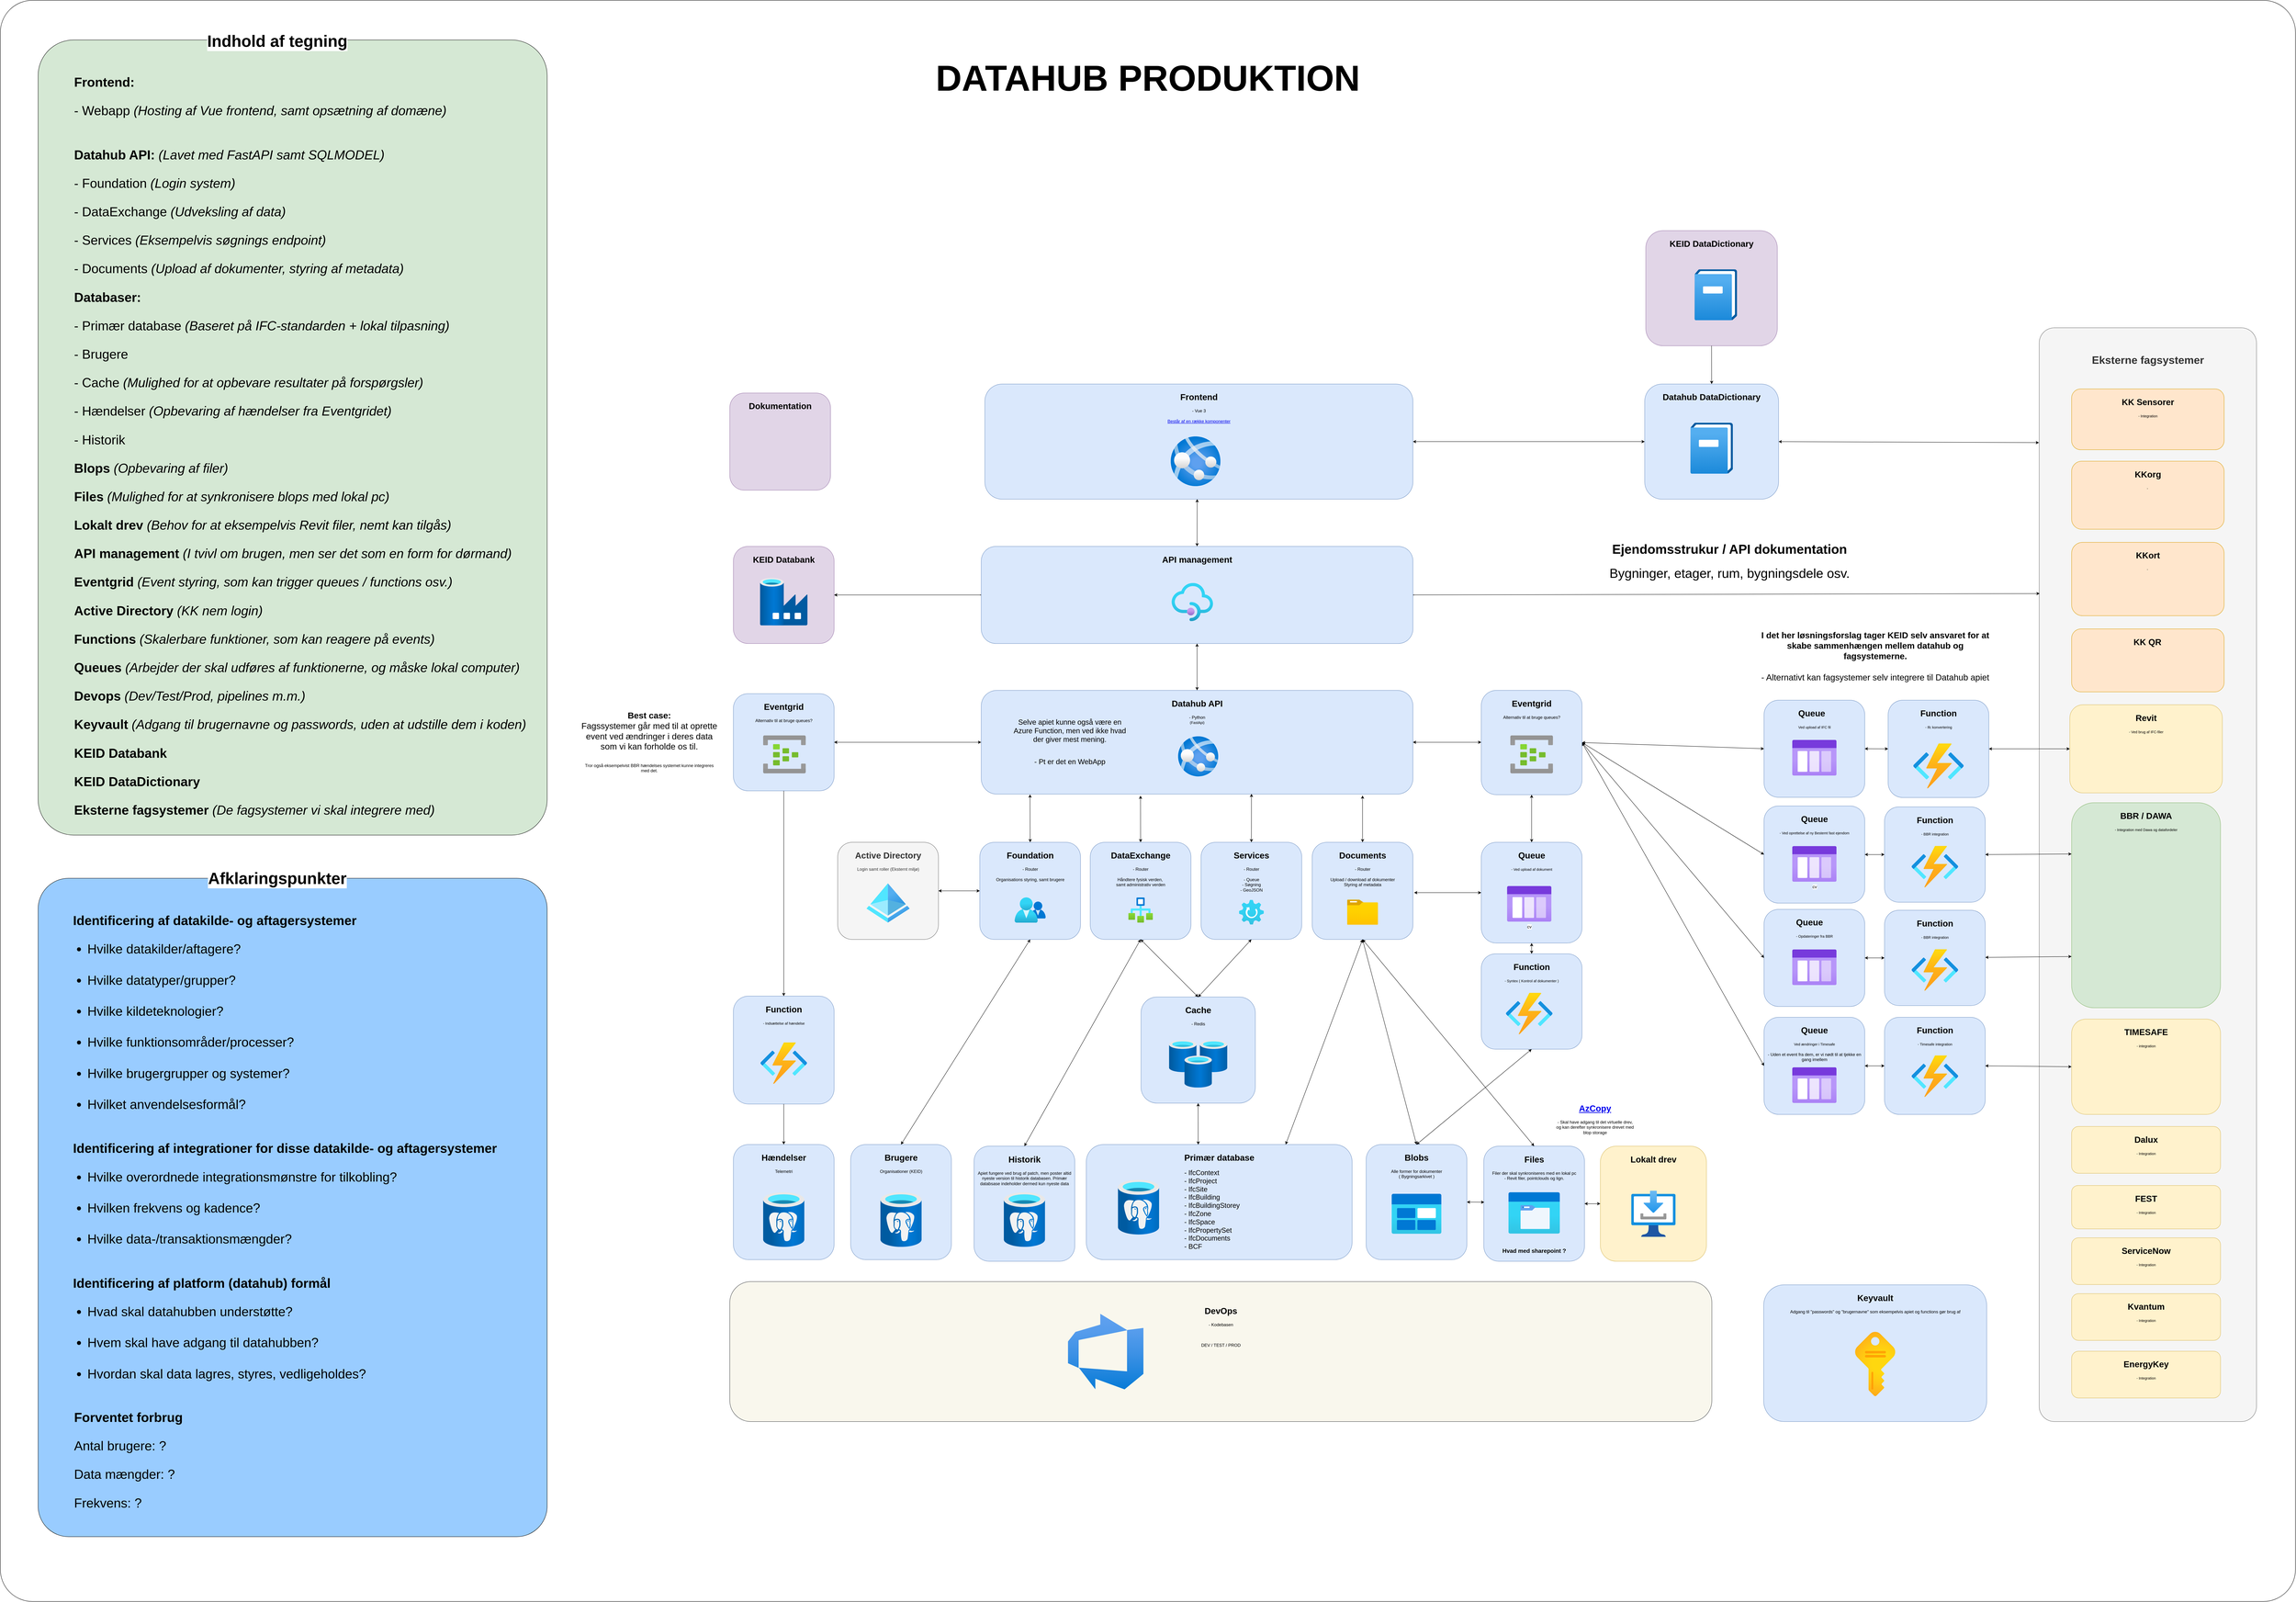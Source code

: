 <mxfile version="14.1.8" type="device"><diagram id="74dF5GBrLmEHuHyP4xg4" name="Datahub produktion"><mxGraphModel dx="7702" dy="5482" grid="1" gridSize="10" guides="1" tooltips="1" connect="1" arrows="1" fold="1" page="1" pageScale="4" pageWidth="1654" pageHeight="1169" math="0" shadow="0"><root><mxCell id="lf8j4r-TSQXFTebLbtIO-0"/><mxCell id="lf8j4r-TSQXFTebLbtIO-1" parent="lf8j4r-TSQXFTebLbtIO-0"/><mxCell id="1leWmOdfcBgMJ6IYbY88-118" value="" style="rounded=1;whiteSpace=wrap;html=1;labelBackgroundColor=none;fontColor=#33001A;align=center;verticalAlign=top;arcSize=2;" parent="lf8j4r-TSQXFTebLbtIO-1" vertex="1"><mxGeometry x="-6470" y="-4560" width="6380" height="4450" as="geometry"/></mxCell><mxCell id="zQd0UG4XFBrSSDl1gPJv-3" value="" style="rounded=1;whiteSpace=wrap;html=1;fillColor=#99CCFF;arcSize=6;" parent="lf8j4r-TSQXFTebLbtIO-1" vertex="1"><mxGeometry x="-6365" y="-2120" width="1415" height="1830" as="geometry"/></mxCell><mxCell id="zQd0UG4XFBrSSDl1gPJv-1" value="" style="rounded=1;whiteSpace=wrap;html=1;fillColor=#D5E8D4;arcSize=7;" parent="lf8j4r-TSQXFTebLbtIO-1" vertex="1"><mxGeometry x="-6365" y="-4450" width="1415" height="2210" as="geometry"/></mxCell><mxCell id="1leWmOdfcBgMJ6IYbY88-181" value="&lt;br&gt;&lt;br&gt;&lt;font style=&quot;font-size: 30px&quot;&gt;&lt;b&gt;&lt;br&gt;Eksterne fagsystemer&lt;br&gt;&lt;/b&gt;&lt;/font&gt;" style="rounded=1;whiteSpace=wrap;html=1;labelBackgroundColor=none;align=center;verticalAlign=top;arcSize=7;fillColor=#f5f5f5;strokeColor=#666666;fontColor=#333333;" parent="lf8j4r-TSQXFTebLbtIO-1" vertex="1"><mxGeometry x="-802.31" y="-3650" width="603.99" height="3040" as="geometry"/></mxCell><mxCell id="1leWmOdfcBgMJ6IYbY88-116" value="&lt;h1 style=&quot;text-align: left&quot;&gt;Lokalt drev&lt;/h1&gt;" style="rounded=1;whiteSpace=wrap;html=1;fillColor=#fff2cc;strokeColor=#d6b656;verticalAlign=top;" parent="lf8j4r-TSQXFTebLbtIO-1" vertex="1"><mxGeometry x="-2022.32" y="-1375.5" width="295" height="320" as="geometry"/></mxCell><mxCell id="1leWmOdfcBgMJ6IYbY88-42" value="&lt;h1 style=&quot;text-align: left&quot;&gt;API management&lt;/h1&gt;&lt;div&gt;&lt;br&gt;&lt;/div&gt;" style="rounded=1;whiteSpace=wrap;html=1;fillColor=#dae8fc;strokeColor=#6c8ebf;verticalAlign=top;" parent="lf8j4r-TSQXFTebLbtIO-1" vertex="1"><mxGeometry x="-3743.32" y="-3042.43" width="1200" height="270" as="geometry"/></mxCell><mxCell id="1leWmOdfcBgMJ6IYbY88-31" value="&lt;h1 style=&quot;text-align: left&quot;&gt;Function&lt;/h1&gt;&lt;div&gt;&lt;span style=&quot;font-size: 10px&quot;&gt;- Ifc konvertering&lt;/span&gt;&lt;/div&gt;" style="rounded=1;whiteSpace=wrap;html=1;fillColor=#dae8fc;strokeColor=#6c8ebf;verticalAlign=top;" parent="lf8j4r-TSQXFTebLbtIO-1" vertex="1"><mxGeometry x="-1222.32" y="-2615" width="280" height="270.6" as="geometry"/></mxCell><mxCell id="1leWmOdfcBgMJ6IYbY88-28" value="&lt;h1&gt;Keyvault&lt;/h1&gt;&lt;div&gt;Adgang til &quot;passwords&quot; og &quot;brugernavne&quot; som eksempelvis apiet og functions gør brug af&lt;/div&gt;" style="rounded=1;whiteSpace=wrap;html=1;fillColor=#dae8fc;strokeColor=#6c8ebf;verticalAlign=top;align=center;" parent="lf8j4r-TSQXFTebLbtIO-1" vertex="1"><mxGeometry x="-1568.32" y="-990" width="620" height="380" as="geometry"/></mxCell><mxCell id="1leWmOdfcBgMJ6IYbY88-3" value="&lt;h1&gt;Frontend&lt;/h1&gt;&lt;h1 style=&quot;&quot;&gt;&lt;div style=&quot;font-weight: 400; font-size: 12px;&quot;&gt;- Vue 3&lt;/div&gt;&lt;div style=&quot;font-weight: 400; font-size: 12px;&quot;&gt;&lt;br&gt;&lt;/div&gt;&lt;div style=&quot;font-weight: 400; font-size: 12px;&quot;&gt;&lt;a href=&quot;data:page/id,hQUKjOlyIDjWqmTV733w&quot;&gt;Består af en række komponenter&lt;/a&gt;&lt;/div&gt;&lt;/h1&gt;" style="rounded=1;whiteSpace=wrap;html=1;fillColor=#dae8fc;strokeColor=#6c8ebf;verticalAlign=top;align=center;" parent="lf8j4r-TSQXFTebLbtIO-1" vertex="1"><mxGeometry x="-3733.32" y="-3493.57" width="1190" height="320" as="geometry"/></mxCell><mxCell id="1leWmOdfcBgMJ6IYbY88-4" value="&lt;h1 style=&quot;text-align: left&quot;&gt;Datahub API&lt;/h1&gt;&lt;div&gt;&lt;div&gt;- Python&lt;/div&gt;&lt;div&gt;&lt;font style=&quot;font-size: 10px&quot;&gt;(FastApi)&lt;/font&gt;&lt;/div&gt;&lt;/div&gt;" style="rounded=1;whiteSpace=wrap;html=1;fillColor=#dae8fc;strokeColor=#6c8ebf;verticalAlign=top;" parent="lf8j4r-TSQXFTebLbtIO-1" vertex="1"><mxGeometry x="-3743.32" y="-2642.26" width="1200" height="288.42" as="geometry"/></mxCell><mxCell id="1leWmOdfcBgMJ6IYbY88-7" value="&lt;h1 style=&quot;text-align: left&quot;&gt;Primær database&lt;/h1&gt;&lt;div style=&quot;text-align: left&quot;&gt;&lt;font style=&quot;font-size: 19px&quot;&gt;- IfcContext&lt;/font&gt;&lt;/div&gt;&lt;div style=&quot;text-align: left&quot;&gt;&lt;font style=&quot;font-size: 19px&quot;&gt;- IfcProject&lt;/font&gt;&lt;/div&gt;&lt;div style=&quot;text-align: left&quot;&gt;&lt;font style=&quot;font-size: 19px&quot;&gt;- IfcSite&lt;/font&gt;&lt;/div&gt;&lt;div style=&quot;text-align: left&quot;&gt;&lt;span style=&quot;font-size: 19px&quot;&gt;- IfcBuilding&lt;/span&gt;&lt;/div&gt;&lt;div style=&quot;text-align: left&quot;&gt;&lt;span style=&quot;font-size: 19px&quot;&gt;- IfcBuildingStorey&lt;/span&gt;&lt;/div&gt;&lt;div style=&quot;text-align: left&quot;&gt;&lt;span style=&quot;font-size: 19px&quot;&gt;- IfcZone&lt;/span&gt;&lt;/div&gt;&lt;div&gt;&lt;div style=&quot;text-align: left&quot;&gt;&lt;span style=&quot;font-size: 19px&quot;&gt;- IfcSpace&lt;/span&gt;&lt;/div&gt;&lt;span style=&quot;font-size: 19px&quot;&gt;&lt;div style=&quot;text-align: left&quot;&gt;&lt;span&gt;- IfcPropertySet&lt;/span&gt;&lt;/div&gt;&lt;div style=&quot;text-align: left&quot;&gt;- IfcDocuments&lt;/div&gt;&lt;/span&gt;&lt;/div&gt;&lt;div style=&quot;text-align: left&quot;&gt;&lt;span style=&quot;font-size: 19px&quot;&gt;- BCF&lt;/span&gt;&lt;/div&gt;&lt;div&gt;&lt;font style=&quot;font-size: 19px&quot;&gt;&lt;br&gt;&lt;/font&gt;&lt;/div&gt;&lt;div&gt;&lt;br&gt;&lt;/div&gt;" style="rounded=1;whiteSpace=wrap;html=1;fillColor=#dae8fc;strokeColor=#6c8ebf;verticalAlign=top;" parent="lf8j4r-TSQXFTebLbtIO-1" vertex="1"><mxGeometry x="-3451.32" y="-1380" width="739" height="320" as="geometry"/></mxCell><mxCell id="1leWmOdfcBgMJ6IYbY88-8" value="&lt;h1&gt;&lt;br&gt;&lt;/h1&gt;&lt;h1&gt;DevOps&lt;/h1&gt;&lt;div&gt;- Kodebasen&lt;/div&gt;&lt;div&gt;&lt;br&gt;&lt;/div&gt;&lt;div&gt;&lt;br&gt;&lt;/div&gt;&lt;div&gt;&lt;br&gt;&lt;/div&gt;&lt;div&gt;DEV / TEST / PROD&lt;/div&gt;" style="rounded=1;whiteSpace=wrap;html=1;fillColor=#f9f7ed;strokeColor=#36393d;verticalAlign=top;align=center;" parent="lf8j4r-TSQXFTebLbtIO-1" vertex="1"><mxGeometry x="-4442.32" y="-999" width="2730" height="389" as="geometry"/></mxCell><mxCell id="1leWmOdfcBgMJ6IYbY88-9" value="" style="aspect=fixed;html=1;points=[];align=center;image;fontSize=12;image=img/lib/azure2/devops/Azure_DevOps.svg;" parent="lf8j4r-TSQXFTebLbtIO-1" vertex="1"><mxGeometry x="-3502.32" y="-909.5" width="210" height="210" as="geometry"/></mxCell><mxCell id="1leWmOdfcBgMJ6IYbY88-15" value="" style="aspect=fixed;html=1;points=[];align=center;image;fontSize=12;image=img/lib/azure2/databases/Azure_Database_PostgreSQL_Server.svg;" parent="lf8j4r-TSQXFTebLbtIO-1" vertex="1"><mxGeometry x="-3363.32" y="-1282.19" width="114.5" height="152.67" as="geometry"/></mxCell><mxCell id="1leWmOdfcBgMJ6IYbY88-16" value="" style="aspect=fixed;html=1;points=[];align=center;image;fontSize=12;image=img/lib/azure2/app_services/App_Services.svg;" parent="lf8j4r-TSQXFTebLbtIO-1" vertex="1"><mxGeometry x="-3216.62" y="-3348.05" width="138.25" height="138.25" as="geometry"/></mxCell><mxCell id="1leWmOdfcBgMJ6IYbY88-21" value="&lt;h1&gt;Blobs&lt;/h1&gt;&lt;div&gt;Alle former for dokumenter&lt;br&gt;( Bygningsarkivet )&lt;/div&gt;" style="rounded=1;whiteSpace=wrap;html=1;fillColor=#dae8fc;strokeColor=#6c8ebf;verticalAlign=top;" parent="lf8j4r-TSQXFTebLbtIO-1" vertex="1"><mxGeometry x="-2673.32" y="-1380" width="280" height="320" as="geometry"/></mxCell><mxCell id="1leWmOdfcBgMJ6IYbY88-22" value="&lt;h1&gt;Files&lt;/h1&gt;&lt;div&gt;Filer der skal synkroniseres med en lokal pc&lt;br&gt;- Revit filer, pointclouds og lign.&lt;/div&gt;" style="rounded=1;whiteSpace=wrap;html=1;fillColor=#dae8fc;strokeColor=#6c8ebf;verticalAlign=top;" parent="lf8j4r-TSQXFTebLbtIO-1" vertex="1"><mxGeometry x="-2346.32" y="-1375.5" width="280" height="320" as="geometry"/></mxCell><mxCell id="1leWmOdfcBgMJ6IYbY88-23" value="&lt;h1 style=&quot;text-align: left&quot;&gt;Queue&lt;/h1&gt;&lt;div&gt;&lt;span style=&quot;font-size: 10px&quot;&gt;Ved upload af IFC fil&lt;/span&gt;&lt;/div&gt;" style="rounded=1;whiteSpace=wrap;html=1;fillColor=#dae8fc;strokeColor=#6c8ebf;verticalAlign=top;" parent="lf8j4r-TSQXFTebLbtIO-1" vertex="1"><mxGeometry x="-1567.31" y="-2615.0" width="280" height="270" as="geometry"/></mxCell><mxCell id="1leWmOdfcBgMJ6IYbY88-24" value="&lt;h1&gt;Queue&lt;/h1&gt;&lt;div&gt;&lt;span style=&quot;font-size: 10px&quot;&gt;- Ved oprettelse af ny Bestemt fast ejendom&lt;/span&gt;&lt;/div&gt;" style="rounded=1;whiteSpace=wrap;html=1;fillColor=#dae8fc;strokeColor=#6c8ebf;verticalAlign=top;align=center;" parent="lf8j4r-TSQXFTebLbtIO-1" vertex="1"><mxGeometry x="-1567.31" y="-2320.93" width="280" height="270" as="geometry"/></mxCell><mxCell id="1leWmOdfcBgMJ6IYbY88-25" value="&lt;h1&gt;Queue&lt;/h1&gt;&lt;div&gt;&lt;span style=&quot;font-size: 10px&quot;&gt;Ved ændringer i Timesafe&lt;/span&gt;&lt;/div&gt;&lt;div&gt;&lt;br&gt;&lt;/div&gt;&lt;div&gt;- Uden et event fra dem, er vi nødt til at tjekke en gang imellem&lt;/div&gt;" style="rounded=1;whiteSpace=wrap;html=1;fillColor=#dae8fc;strokeColor=#6c8ebf;verticalAlign=top;" parent="lf8j4r-TSQXFTebLbtIO-1" vertex="1"><mxGeometry x="-1567.32" y="-1733.68" width="280" height="270" as="geometry"/></mxCell><mxCell id="1leWmOdfcBgMJ6IYbY88-26" value="" style="aspect=fixed;html=1;points=[];align=center;image;fontSize=12;image=img/lib/azure2/general/Storage_Queue.svg;" parent="lf8j4r-TSQXFTebLbtIO-1" vertex="1"><mxGeometry x="-1488.85" y="-2505.0" width="123.08" height="100" as="geometry"/></mxCell><mxCell id="1leWmOdfcBgMJ6IYbY88-27" value="" style="aspect=fixed;html=1;points=[];align=center;image;fontSize=12;image=img/lib/azure2/general/Subscriptions.svg;" parent="lf8j4r-TSQXFTebLbtIO-1" vertex="1"><mxGeometry x="-1314.09" y="-860" width="111.55" height="180" as="geometry"/></mxCell><mxCell id="1leWmOdfcBgMJ6IYbY88-30" value="" style="aspect=fixed;html=1;points=[];align=center;image;fontSize=12;image=img/lib/azure2/compute/Function_Apps.svg;" parent="lf8j4r-TSQXFTebLbtIO-1" vertex="1"><mxGeometry x="-1152.98" y="-2494.61" width="141.33" height="124.71" as="geometry"/></mxCell><mxCell id="1leWmOdfcBgMJ6IYbY88-33" value="&lt;h1 style=&quot;text-align: left&quot;&gt;Function&lt;/h1&gt;&lt;div&gt;&lt;span style=&quot;font-size: 10px&quot;&gt;- BBR integration&lt;/span&gt;&lt;/div&gt;" style="rounded=1;whiteSpace=wrap;html=1;fillColor=#dae8fc;strokeColor=#6c8ebf;verticalAlign=top;" parent="lf8j4r-TSQXFTebLbtIO-1" vertex="1"><mxGeometry x="-1232.32" y="-2318.43" width="280" height="265" as="geometry"/></mxCell><mxCell id="1leWmOdfcBgMJ6IYbY88-34" value="&lt;h1 style=&quot;text-align: left&quot;&gt;Function&lt;/h1&gt;&lt;div&gt;&lt;font style=&quot;font-size: 10px&quot;&gt;- Timesafe integration&lt;/font&gt;&lt;/div&gt;" style="rounded=1;whiteSpace=wrap;html=1;fillColor=#dae8fc;strokeColor=#6c8ebf;verticalAlign=top;" parent="lf8j4r-TSQXFTebLbtIO-1" vertex="1"><mxGeometry x="-1232.32" y="-1733.68" width="280" height="270" as="geometry"/></mxCell><mxCell id="1leWmOdfcBgMJ6IYbY88-35" value="" style="aspect=fixed;html=1;points=[];align=center;image;fontSize=12;image=img/lib/azure2/compute/Function_Apps.svg;" parent="lf8j4r-TSQXFTebLbtIO-1" vertex="1"><mxGeometry x="-1157.64" y="-2209.93" width="130.66" height="115.29" as="geometry"/></mxCell><mxCell id="1leWmOdfcBgMJ6IYbY88-36" value="" style="aspect=fixed;html=1;points=[];align=center;image;fontSize=12;image=img/lib/azure2/compute/Function_Apps.svg;" parent="lf8j4r-TSQXFTebLbtIO-1" vertex="1"><mxGeometry x="-1157.65" y="-1627.49" width="130.66" height="115.29" as="geometry"/></mxCell><mxCell id="1leWmOdfcBgMJ6IYbY88-37" value="cv" style="aspect=fixed;html=1;points=[];align=center;image;fontSize=12;image=img/lib/azure2/general/Storage_Queue.svg;" parent="lf8j4r-TSQXFTebLbtIO-1" vertex="1"><mxGeometry x="-1488.85" y="-2209.93" width="123.08" height="100" as="geometry"/></mxCell><mxCell id="1leWmOdfcBgMJ6IYbY88-38" value="" style="aspect=fixed;html=1;points=[];align=center;image;fontSize=12;image=img/lib/azure2/general/Storage_Queue.svg;" parent="lf8j4r-TSQXFTebLbtIO-1" vertex="1"><mxGeometry x="-1488.86" y="-1595" width="123.08" height="100" as="geometry"/></mxCell><mxCell id="1leWmOdfcBgMJ6IYbY88-39" value="" style="aspect=fixed;html=1;points=[];align=center;image;fontSize=12;image=img/lib/azure2/general/Blob_Block.svg;" parent="lf8j4r-TSQXFTebLbtIO-1" vertex="1"><mxGeometry x="-2602.7" y="-1243" width="138.75" height="111" as="geometry"/></mxCell><mxCell id="1leWmOdfcBgMJ6IYbY88-40" value="" style="aspect=fixed;html=1;points=[];align=center;image;fontSize=12;image=img/lib/azure2/general/Storage_Azure_Files.svg;" parent="lf8j4r-TSQXFTebLbtIO-1" vertex="1"><mxGeometry x="-2277.71" y="-1247.84" width="142.77" height="116" as="geometry"/></mxCell><mxCell id="1leWmOdfcBgMJ6IYbY88-41" value="" style="aspect=fixed;html=1;points=[];align=center;image;fontSize=12;image=img/lib/azure2/integration/API_Management_Services.svg;" parent="lf8j4r-TSQXFTebLbtIO-1" vertex="1"><mxGeometry x="-3214" y="-2940.76" width="115" height="106.16" as="geometry"/></mxCell><mxCell id="1leWmOdfcBgMJ6IYbY88-45" value="&lt;h1&gt;Historik&lt;/h1&gt;&lt;div&gt;Apiet fungere ved brug af patch, men poster altid nyeste version til historik databasen. Primær databsase indeholder dermed kun nyeste data&lt;/div&gt;" style="rounded=1;whiteSpace=wrap;html=1;fillColor=#dae8fc;strokeColor=#6c8ebf;verticalAlign=top;align=center;" parent="lf8j4r-TSQXFTebLbtIO-1" vertex="1"><mxGeometry x="-3763.32" y="-1375.5" width="280" height="320" as="geometry"/></mxCell><mxCell id="1leWmOdfcBgMJ6IYbY88-46" value="" style="aspect=fixed;html=1;points=[];align=center;image;fontSize=12;image=img/lib/azure2/databases/Azure_Database_PostgreSQL_Server.svg;" parent="lf8j4r-TSQXFTebLbtIO-1" vertex="1"><mxGeometry x="-3680.57" y="-1247.84" width="114.5" height="152.67" as="geometry"/></mxCell><mxCell id="1leWmOdfcBgMJ6IYbY88-56" value="&lt;h1&gt;DataExchange&lt;/h1&gt;&lt;div&gt;- Router&lt;/div&gt;&lt;div&gt;&lt;br&gt;&lt;/div&gt;&lt;div&gt;Håndtere fysisk verden,&amp;nbsp;&lt;/div&gt;&lt;div&gt;samt administrativ verden&lt;/div&gt;" style="rounded=1;whiteSpace=wrap;html=1;fillColor=#dae8fc;strokeColor=#6c8ebf;verticalAlign=top;align=center;" parent="lf8j4r-TSQXFTebLbtIO-1" vertex="1"><mxGeometry x="-3440.32" y="-2220" width="280" height="270" as="geometry"/></mxCell><mxCell id="1leWmOdfcBgMJ6IYbY88-57" value="&lt;h1 style=&quot;&quot;&gt;Documents&lt;/h1&gt;&lt;div&gt;- Router&lt;/div&gt;&lt;div&gt;&lt;br&gt;&lt;/div&gt;&lt;div&gt;Upload / download af dokumenter&lt;/div&gt;&lt;div&gt;Styring af metadata&lt;/div&gt;" style="rounded=1;whiteSpace=wrap;html=1;fillColor=#dae8fc;strokeColor=#6c8ebf;verticalAlign=top;align=center;" parent="lf8j4r-TSQXFTebLbtIO-1" vertex="1"><mxGeometry x="-2823.32" y="-2220" width="280" height="270" as="geometry"/></mxCell><mxCell id="1leWmOdfcBgMJ6IYbY88-58" value="&lt;h1&gt;Services&lt;/h1&gt;&lt;div&gt;- Router&lt;/div&gt;&lt;div&gt;&lt;br&gt;&lt;/div&gt;&lt;div&gt;- Queue&lt;/div&gt;&lt;div&gt;- Søgning&lt;/div&gt;&lt;div&gt;- GeoJSON&lt;/div&gt;" style="rounded=1;whiteSpace=wrap;html=1;fillColor=#dae8fc;strokeColor=#6c8ebf;verticalAlign=top;align=center;" parent="lf8j4r-TSQXFTebLbtIO-1" vertex="1"><mxGeometry x="-3132.32" y="-2220" width="280" height="270" as="geometry"/></mxCell><mxCell id="1leWmOdfcBgMJ6IYbY88-59" value="&lt;h1&gt;Active Directory&lt;/h1&gt;&lt;div&gt;&lt;span&gt;Login samt roller (Eksternt miljø)&lt;/span&gt;&lt;br&gt;&lt;/div&gt;" style="rounded=1;whiteSpace=wrap;html=1;fillColor=#f5f5f5;strokeColor=#666666;verticalAlign=top;align=center;fontColor=#333333;" parent="lf8j4r-TSQXFTebLbtIO-1" vertex="1"><mxGeometry x="-4142.32" y="-2220" width="280" height="270" as="geometry"/></mxCell><mxCell id="1leWmOdfcBgMJ6IYbY88-60" value="" style="aspect=fixed;html=1;points=[];align=center;image;fontSize=12;image=img/lib/azure2/identity/Azure_Active_Directory.svg;" parent="lf8j4r-TSQXFTebLbtIO-1" vertex="1"><mxGeometry x="-4062.32" y="-2106.31" width="120" height="109.71" as="geometry"/></mxCell><mxCell id="1leWmOdfcBgMJ6IYbY88-61" value="&lt;h1 style=&quot;&quot;&gt;Foundation&lt;/h1&gt;&lt;div&gt;- Router&lt;/div&gt;&lt;div&gt;&lt;br&gt;&lt;/div&gt;&lt;div&gt;Organisations styring, samt brugere&lt;/div&gt;" style="rounded=1;whiteSpace=wrap;html=1;fillColor=#dae8fc;strokeColor=#6c8ebf;verticalAlign=top;align=center;" parent="lf8j4r-TSQXFTebLbtIO-1" vertex="1"><mxGeometry x="-3747.32" y="-2220" width="280" height="270" as="geometry"/></mxCell><mxCell id="1leWmOdfcBgMJ6IYbY88-76" value="&lt;h1&gt;Brugere&lt;/h1&gt;&lt;div&gt;Organisationer (KEID)&lt;/div&gt;&lt;div&gt;&lt;br&gt;&lt;/div&gt;" style="rounded=1;whiteSpace=wrap;html=1;fillColor=#dae8fc;strokeColor=#6c8ebf;verticalAlign=top;align=center;" parent="lf8j4r-TSQXFTebLbtIO-1" vertex="1"><mxGeometry x="-4106.32" y="-1380" width="280" height="320" as="geometry"/></mxCell><mxCell id="1leWmOdfcBgMJ6IYbY88-77" value="" style="aspect=fixed;html=1;points=[];align=center;image;fontSize=12;image=img/lib/azure2/databases/Azure_Database_PostgreSQL_Server.svg;" parent="lf8j4r-TSQXFTebLbtIO-1" vertex="1"><mxGeometry x="-4023.57" y="-1247.84" width="114.5" height="152.67" as="geometry"/></mxCell><mxCell id="1leWmOdfcBgMJ6IYbY88-87" value="&lt;h1 style=&quot;text-align: left&quot;&gt;Queue&lt;/h1&gt;&lt;div&gt;&lt;span style=&quot;font-size: 10px&quot;&gt;- Opdateringer fra BBR&lt;/span&gt;&lt;/div&gt;" style="rounded=1;whiteSpace=wrap;html=1;fillColor=#dae8fc;strokeColor=#6c8ebf;verticalAlign=top;" parent="lf8j4r-TSQXFTebLbtIO-1" vertex="1"><mxGeometry x="-1567.32" y="-2033.68" width="280" height="270" as="geometry"/></mxCell><mxCell id="1leWmOdfcBgMJ6IYbY88-88" value="&lt;h1 style=&quot;text-align: left&quot;&gt;Function&lt;/h1&gt;&lt;div&gt;&lt;span style=&quot;font-size: 10px&quot;&gt;- BBR integration&lt;/span&gt;&lt;/div&gt;" style="rounded=1;whiteSpace=wrap;html=1;fillColor=#dae8fc;strokeColor=#6c8ebf;verticalAlign=top;" parent="lf8j4r-TSQXFTebLbtIO-1" vertex="1"><mxGeometry x="-1232.31" y="-2031.18" width="280" height="265" as="geometry"/></mxCell><mxCell id="1leWmOdfcBgMJ6IYbY88-89" value="" style="aspect=fixed;html=1;points=[];align=center;image;fontSize=12;image=img/lib/azure2/compute/Function_Apps.svg;" parent="lf8j4r-TSQXFTebLbtIO-1" vertex="1"><mxGeometry x="-1157.65" y="-1922.68" width="130.66" height="115.29" as="geometry"/></mxCell><mxCell id="1leWmOdfcBgMJ6IYbY88-90" value="" style="aspect=fixed;html=1;points=[];align=center;image;fontSize=12;image=img/lib/azure2/general/Storage_Queue.svg;" parent="lf8j4r-TSQXFTebLbtIO-1" vertex="1"><mxGeometry x="-1488.86" y="-1922.68" width="123.08" height="100" as="geometry"/></mxCell><mxCell id="1leWmOdfcBgMJ6IYbY88-94" value="&lt;h1 style=&quot;text-align: left&quot;&gt;Cache&lt;/h1&gt;&lt;div&gt;- Redis&lt;/div&gt;&lt;div&gt;&lt;br&gt;&lt;/div&gt;" style="rounded=1;whiteSpace=wrap;html=1;fillColor=#dae8fc;strokeColor=#6c8ebf;verticalAlign=top;" parent="lf8j4r-TSQXFTebLbtIO-1" vertex="1"><mxGeometry x="-3299.16" y="-1790" width="317.69" height="295" as="geometry"/></mxCell><mxCell id="1leWmOdfcBgMJ6IYbY88-104" value="&lt;h1&gt;BBR / DAWA&lt;/h1&gt;&lt;div&gt;&lt;span style=&quot;font-size: 10px&quot;&gt;- Integration med Dawa og datafordeler&lt;/span&gt;&lt;/div&gt;" style="rounded=1;whiteSpace=wrap;html=1;fillColor=#d5e8d4;strokeColor=#82b366;verticalAlign=top;align=center;" parent="lf8j4r-TSQXFTebLbtIO-1" vertex="1"><mxGeometry x="-712.31" y="-2330" width="413.99" height="570" as="geometry"/></mxCell><mxCell id="1leWmOdfcBgMJ6IYbY88-105" value="&lt;h1 style=&quot;&quot;&gt;Revit&lt;/h1&gt;&lt;div&gt;&lt;span style=&quot;font-size: 10px&quot;&gt;- Ved brug af IFC-filer&lt;/span&gt;&lt;/div&gt;" style="rounded=1;whiteSpace=wrap;html=1;fillColor=#fff2cc;strokeColor=#d6b656;verticalAlign=top;align=center;" parent="lf8j4r-TSQXFTebLbtIO-1" vertex="1"><mxGeometry x="-717.31" y="-2602.2" width="423.99" height="245" as="geometry"/></mxCell><mxCell id="1leWmOdfcBgMJ6IYbY88-107" value="&lt;h1 style=&quot;text-align: left&quot;&gt;TIMESAFE&lt;/h1&gt;&lt;div&gt;&lt;span style=&quot;font-size: 10px&quot;&gt;- integration&lt;/span&gt;&lt;/div&gt;" style="rounded=1;whiteSpace=wrap;html=1;fillColor=#fff2cc;strokeColor=#d6b656;verticalAlign=top;" parent="lf8j4r-TSQXFTebLbtIO-1" vertex="1"><mxGeometry x="-712.31" y="-1728.68" width="413.99" height="265" as="geometry"/></mxCell><mxCell id="1leWmOdfcBgMJ6IYbY88-110" value="&lt;h1 style=&quot;text-align: left&quot;&gt;Hændelser&lt;/h1&gt;&lt;div&gt;Telemetri&lt;/div&gt;" style="rounded=1;whiteSpace=wrap;html=1;fillColor=#dae8fc;strokeColor=#6c8ebf;verticalAlign=top;" parent="lf8j4r-TSQXFTebLbtIO-1" vertex="1"><mxGeometry x="-4432.32" y="-1380" width="280" height="320" as="geometry"/></mxCell><mxCell id="1leWmOdfcBgMJ6IYbY88-111" value="" style="aspect=fixed;html=1;points=[];align=center;image;fontSize=12;image=img/lib/azure2/databases/Azure_Database_PostgreSQL_Server.svg;" parent="lf8j4r-TSQXFTebLbtIO-1" vertex="1"><mxGeometry x="-4349.57" y="-1247.84" width="114.5" height="152.67" as="geometry"/></mxCell><mxCell id="1leWmOdfcBgMJ6IYbY88-115" value="" style="aspect=fixed;html=1;points=[];align=center;image;fontSize=12;image=img/lib/azure2/general/Download.svg;strokeColor=#000000;" parent="lf8j4r-TSQXFTebLbtIO-1" vertex="1"><mxGeometry x="-1936.38" y="-1251.95" width="123.12" height="128.9" as="geometry"/></mxCell><mxCell id="1leWmOdfcBgMJ6IYbY88-119" value="" style="endArrow=classic;startArrow=classic;html=1;strokeColor=#000000;entryX=0;entryY=0.75;entryDx=0;entryDy=0;" parent="lf8j4r-TSQXFTebLbtIO-1" source="1leWmOdfcBgMJ6IYbY88-88" target="1leWmOdfcBgMJ6IYbY88-104" edge="1"><mxGeometry width="50" height="50" relative="1" as="geometry"><mxPoint x="-1452.31" y="-1845" as="sourcePoint"/><mxPoint x="-1402.31" y="-1895" as="targetPoint"/></mxGeometry></mxCell><mxCell id="1leWmOdfcBgMJ6IYbY88-120" value="" style="endArrow=classic;startArrow=classic;html=1;strokeColor=#000000;entryX=0;entryY=0.5;entryDx=0;entryDy=0;exitX=1;exitY=0.5;exitDx=0;exitDy=0;" parent="lf8j4r-TSQXFTebLbtIO-1" source="1leWmOdfcBgMJ6IYbY88-34" target="1leWmOdfcBgMJ6IYbY88-107" edge="1"><mxGeometry width="50" height="50" relative="1" as="geometry"><mxPoint x="-1292.31" y="-1892.728" as="sourcePoint"/><mxPoint x="-1237.31" y="-1895.3" as="targetPoint"/></mxGeometry></mxCell><mxCell id="1leWmOdfcBgMJ6IYbY88-121" value="" style="endArrow=classic;startArrow=classic;html=1;strokeColor=#000000;exitX=1;exitY=0.5;exitDx=0;exitDy=0;entryX=0;entryY=0.25;entryDx=0;entryDy=0;" parent="lf8j4r-TSQXFTebLbtIO-1" source="1leWmOdfcBgMJ6IYbY88-33" target="1leWmOdfcBgMJ6IYbY88-104" edge="1"><mxGeometry width="50" height="50" relative="1" as="geometry"><mxPoint x="-1292.31" y="-1588.68" as="sourcePoint"/><mxPoint x="-1237.31" y="-1591.48" as="targetPoint"/></mxGeometry></mxCell><mxCell id="1leWmOdfcBgMJ6IYbY88-122" value="" style="endArrow=classic;startArrow=classic;html=1;strokeColor=#000000;exitX=1;exitY=0.5;exitDx=0;exitDy=0;entryX=0;entryY=0.5;entryDx=0;entryDy=0;" parent="lf8j4r-TSQXFTebLbtIO-1" source="1leWmOdfcBgMJ6IYbY88-31" target="1leWmOdfcBgMJ6IYbY88-105" edge="1"><mxGeometry width="50" height="50" relative="1" as="geometry"><mxPoint x="-1292.3" y="-2173.43" as="sourcePoint"/><mxPoint x="-1237.31" y="-2170.3" as="targetPoint"/></mxGeometry></mxCell><mxCell id="1leWmOdfcBgMJ6IYbY88-124" value="" style="endArrow=classic;startArrow=classic;html=1;strokeColor=#000000;exitX=1;exitY=0.5;exitDx=0;exitDy=0;entryX=0;entryY=0.5;entryDx=0;entryDy=0;" parent="lf8j4r-TSQXFTebLbtIO-1" source="1leWmOdfcBgMJ6IYbY88-23" target="1leWmOdfcBgMJ6IYbY88-31" edge="1"><mxGeometry width="50" height="50" relative="1" as="geometry"><mxPoint x="-932.31" y="-2465.63" as="sourcePoint"/><mxPoint x="-887.32" y="-2468.43" as="targetPoint"/></mxGeometry></mxCell><mxCell id="1leWmOdfcBgMJ6IYbY88-125" value="" style="endArrow=classic;startArrow=classic;html=1;strokeColor=#000000;exitX=1;exitY=0.5;exitDx=0;exitDy=0;entryX=0;entryY=0.5;entryDx=0;entryDy=0;" parent="lf8j4r-TSQXFTebLbtIO-1" source="1leWmOdfcBgMJ6IYbY88-24" target="1leWmOdfcBgMJ6IYbY88-33" edge="1"><mxGeometry width="50" height="50" relative="1" as="geometry"><mxPoint x="-1277.31" y="-2470.0" as="sourcePoint"/><mxPoint x="-1212.31" y="-2465.63" as="targetPoint"/></mxGeometry></mxCell><mxCell id="1leWmOdfcBgMJ6IYbY88-126" value="" style="endArrow=classic;startArrow=classic;html=1;strokeColor=#000000;exitX=1;exitY=0.5;exitDx=0;exitDy=0;entryX=0;entryY=0.5;entryDx=0;entryDy=0;" parent="lf8j4r-TSQXFTebLbtIO-1" source="1leWmOdfcBgMJ6IYbY88-87" target="1leWmOdfcBgMJ6IYbY88-88" edge="1"><mxGeometry width="50" height="50" relative="1" as="geometry"><mxPoint x="-1277.31" y="-2175.93" as="sourcePoint"/><mxPoint x="-1222.31" y="-2173.43" as="targetPoint"/></mxGeometry></mxCell><mxCell id="1leWmOdfcBgMJ6IYbY88-127" value="" style="endArrow=classic;startArrow=classic;html=1;strokeColor=#000000;exitX=1;exitY=0.5;exitDx=0;exitDy=0;entryX=0;entryY=0.5;entryDx=0;entryDy=0;" parent="lf8j4r-TSQXFTebLbtIO-1" source="1leWmOdfcBgMJ6IYbY88-25" target="1leWmOdfcBgMJ6IYbY88-34" edge="1"><mxGeometry width="50" height="50" relative="1" as="geometry"><mxPoint x="-1277.32" y="-1888.68" as="sourcePoint"/><mxPoint x="-1222.32" y="-1886.18" as="targetPoint"/></mxGeometry></mxCell><mxCell id="1leWmOdfcBgMJ6IYbY88-128" value="" style="endArrow=classic;startArrow=classic;html=1;strokeColor=#000000;exitX=0.5;exitY=0;exitDx=0;exitDy=0;entryX=0.496;entryY=0.999;entryDx=0;entryDy=0;entryPerimeter=0;" parent="lf8j4r-TSQXFTebLbtIO-1" source="1leWmOdfcBgMJ6IYbY88-42" target="1leWmOdfcBgMJ6IYbY88-3" edge="1"><mxGeometry width="50" height="50" relative="1" as="geometry"><mxPoint x="-2251.49" y="-3319.0" as="sourcePoint"/><mxPoint x="-3140.32" y="-3170" as="targetPoint"/></mxGeometry></mxCell><mxCell id="1leWmOdfcBgMJ6IYbY88-130" value="&lt;h1 style=&quot;font-size: 16px;&quot;&gt;Hvad med sharepoint ?&lt;/h1&gt;" style="text;html=1;strokeColor=none;fillColor=none;spacing=5;spacingTop=-20;whiteSpace=wrap;overflow=hidden;rounded=0;align=center;fontSize=16;" parent="lf8j4r-TSQXFTebLbtIO-1" vertex="1"><mxGeometry x="-2346.32" y="-1095.17" width="280" height="35.17" as="geometry"/></mxCell><mxCell id="1leWmOdfcBgMJ6IYbY88-131" value="&lt;h1&gt;&lt;font style=&quot;font-size: 100px&quot;&gt;DATAHUB PRODUKTION&lt;/font&gt;&lt;/h1&gt;" style="text;html=1;strokeColor=none;fillColor=none;spacing=5;spacingTop=-20;whiteSpace=wrap;overflow=hidden;rounded=0;align=center;" parent="lf8j4r-TSQXFTebLbtIO-1" vertex="1"><mxGeometry x="-6465" y="-4410" width="6370" height="210" as="geometry"/></mxCell><mxCell id="1leWmOdfcBgMJ6IYbY88-132" value="" style="endArrow=classic;startArrow=classic;html=1;strokeColor=#000000;exitX=1;exitY=0.5;exitDx=0;exitDy=0;entryX=0;entryY=0.5;entryDx=0;entryDy=0;" parent="lf8j4r-TSQXFTebLbtIO-1" source="hU5V7Mqwtt1pgXl5yG3q-1" target="1leWmOdfcBgMJ6IYbY88-24" edge="1"><mxGeometry width="50" height="50" relative="1" as="geometry"><mxPoint x="-2247.31" y="-3215.93" as="sourcePoint"/><mxPoint x="-2192.31" y="-3213.43" as="targetPoint"/></mxGeometry></mxCell><mxCell id="1leWmOdfcBgMJ6IYbY88-133" value="" style="endArrow=classic;startArrow=classic;html=1;strokeColor=#000000;exitX=1;exitY=0.5;exitDx=0;exitDy=0;entryX=0;entryY=0.5;entryDx=0;entryDy=0;" parent="lf8j4r-TSQXFTebLbtIO-1" source="hU5V7Mqwtt1pgXl5yG3q-1" target="1leWmOdfcBgMJ6IYbY88-87" edge="1"><mxGeometry width="50" height="50" relative="1" as="geometry"><mxPoint x="-3002.32" y="-2736.96" as="sourcePoint"/><mxPoint x="-2527.31" y="-3148.43" as="targetPoint"/></mxGeometry></mxCell><mxCell id="1leWmOdfcBgMJ6IYbY88-134" value="" style="endArrow=classic;startArrow=classic;html=1;strokeColor=#000000;exitX=1;exitY=0.5;exitDx=0;exitDy=0;entryX=0;entryY=0.5;entryDx=0;entryDy=0;" parent="lf8j4r-TSQXFTebLbtIO-1" source="hU5V7Mqwtt1pgXl5yG3q-1" target="1leWmOdfcBgMJ6IYbY88-25" edge="1"><mxGeometry width="50" height="50" relative="1" as="geometry"><mxPoint x="-2992.32" y="-2726.96" as="sourcePoint"/><mxPoint x="-2527.32" y="-2882.001" as="targetPoint"/></mxGeometry></mxCell><mxCell id="1leWmOdfcBgMJ6IYbY88-135" value="" style="endArrow=classic;startArrow=classic;html=1;strokeColor=#000000;entryX=0;entryY=0.5;entryDx=0;entryDy=0;exitX=1;exitY=0.5;exitDx=0;exitDy=0;" parent="lf8j4r-TSQXFTebLbtIO-1" source="hU5V7Mqwtt1pgXl5yG3q-1" target="1leWmOdfcBgMJ6IYbY88-23" edge="1"><mxGeometry width="50" height="50" relative="1" as="geometry"><mxPoint x="-3012.32" y="-2745" as="sourcePoint"/><mxPoint x="-2527.04" y="-2600.33" as="targetPoint"/></mxGeometry></mxCell><mxCell id="1leWmOdfcBgMJ6IYbY88-136" value="" style="endArrow=classic;startArrow=classic;html=1;strokeColor=#000000;entryX=0.5;entryY=0;entryDx=0;entryDy=0;exitX=0.626;exitY=0.997;exitDx=0;exitDy=0;exitPerimeter=0;" parent="lf8j4r-TSQXFTebLbtIO-1" source="1leWmOdfcBgMJ6IYbY88-4" target="1leWmOdfcBgMJ6IYbY88-58" edge="1"><mxGeometry width="50" height="50" relative="1" as="geometry"><mxPoint x="-3142.32" y="-2595" as="sourcePoint"/><mxPoint x="-2527.04" y="-2600.33" as="targetPoint"/></mxGeometry></mxCell><mxCell id="1leWmOdfcBgMJ6IYbY88-137" value="" style="endArrow=classic;startArrow=classic;html=1;strokeColor=#000000;entryX=0.5;entryY=0;entryDx=0;entryDy=0;" parent="lf8j4r-TSQXFTebLbtIO-1" target="1leWmOdfcBgMJ6IYbY88-57" edge="1"><mxGeometry width="50" height="50" relative="1" as="geometry"><mxPoint x="-2683.32" y="-2350" as="sourcePoint"/><mxPoint x="-2802.32" y="-2255" as="targetPoint"/></mxGeometry></mxCell><mxCell id="1leWmOdfcBgMJ6IYbY88-138" value="" style="endArrow=classic;startArrow=classic;html=1;strokeColor=#000000;entryX=0.5;entryY=0;entryDx=0;entryDy=0;exitX=0.369;exitY=1.015;exitDx=0;exitDy=0;exitPerimeter=0;" parent="lf8j4r-TSQXFTebLbtIO-1" source="1leWmOdfcBgMJ6IYbY88-4" target="1leWmOdfcBgMJ6IYbY88-56" edge="1"><mxGeometry width="50" height="50" relative="1" as="geometry"><mxPoint x="-3132.32" y="-2595" as="sourcePoint"/><mxPoint x="-2978.32" y="-2255" as="targetPoint"/></mxGeometry></mxCell><mxCell id="1leWmOdfcBgMJ6IYbY88-139" value="" style="endArrow=classic;startArrow=classic;html=1;strokeColor=#000000;entryX=0.5;entryY=0;entryDx=0;entryDy=0;exitX=0.113;exitY=1.003;exitDx=0;exitDy=0;exitPerimeter=0;" parent="lf8j4r-TSQXFTebLbtIO-1" source="1leWmOdfcBgMJ6IYbY88-4" target="1leWmOdfcBgMJ6IYbY88-61" edge="1"><mxGeometry width="50" height="50" relative="1" as="geometry"><mxPoint x="-3142.32" y="-2585" as="sourcePoint"/><mxPoint x="-3287.32" y="-2255" as="targetPoint"/></mxGeometry></mxCell><mxCell id="1leWmOdfcBgMJ6IYbY88-140" value="" style="endArrow=classic;startArrow=classic;html=1;strokeColor=#000000;entryX=0.5;entryY=0;entryDx=0;entryDy=0;exitX=0.5;exitY=1;exitDx=0;exitDy=0;" parent="lf8j4r-TSQXFTebLbtIO-1" source="1leWmOdfcBgMJ6IYbY88-61" target="1leWmOdfcBgMJ6IYbY88-76" edge="1"><mxGeometry width="50" height="50" relative="1" as="geometry"><mxPoint x="-3517.32" y="-1855" as="sourcePoint"/><mxPoint x="-3682.32" y="-1525" as="targetPoint"/></mxGeometry></mxCell><mxCell id="1leWmOdfcBgMJ6IYbY88-141" value="" style="endArrow=classic;startArrow=classic;html=1;strokeColor=#000000;entryX=0.5;entryY=0;entryDx=0;entryDy=0;exitX=0.5;exitY=1;exitDx=0;exitDy=0;" parent="lf8j4r-TSQXFTebLbtIO-1" source="1leWmOdfcBgMJ6IYbY88-56" target="1leWmOdfcBgMJ6IYbY88-45" edge="1"><mxGeometry width="50" height="50" relative="1" as="geometry"><mxPoint x="-3597.32" y="-1985" as="sourcePoint"/><mxPoint x="-3903.4" y="-1371.28" as="targetPoint"/></mxGeometry></mxCell><mxCell id="1leWmOdfcBgMJ6IYbY88-142" value="" style="endArrow=classic;startArrow=classic;html=1;strokeColor=#000000;entryX=0.5;entryY=0;entryDx=0;entryDy=0;exitX=0.5;exitY=1;exitDx=0;exitDy=0;" parent="lf8j4r-TSQXFTebLbtIO-1" source="1leWmOdfcBgMJ6IYbY88-56" target="1leWmOdfcBgMJ6IYbY88-94" edge="1"><mxGeometry width="50" height="50" relative="1" as="geometry"><mxPoint x="-3348.52" y="-1985" as="sourcePoint"/><mxPoint x="-3627.32" y="-1370.0" as="targetPoint"/></mxGeometry></mxCell><mxCell id="1leWmOdfcBgMJ6IYbY88-143" value="" style="endArrow=classic;startArrow=classic;html=1;strokeColor=#000000;entryX=0.421;entryY=0.001;entryDx=0;entryDy=0;entryPerimeter=0;exitX=0.5;exitY=1;exitDx=0;exitDy=0;" parent="lf8j4r-TSQXFTebLbtIO-1" source="1leWmOdfcBgMJ6IYbY88-94" target="1leWmOdfcBgMJ6IYbY88-7" edge="1"><mxGeometry width="50" height="50" relative="1" as="geometry"><mxPoint x="-3321.32" y="-1465" as="sourcePoint"/><mxPoint x="-3297.7" y="-1771" as="targetPoint"/></mxGeometry></mxCell><mxCell id="1leWmOdfcBgMJ6IYbY88-144" value="" style="endArrow=classic;startArrow=classic;html=1;strokeColor=#000000;exitX=0.5;exitY=1;exitDx=0;exitDy=0;entryX=0.5;entryY=0;entryDx=0;entryDy=0;" parent="lf8j4r-TSQXFTebLbtIO-1" source="1leWmOdfcBgMJ6IYbY88-58" target="1leWmOdfcBgMJ6IYbY88-94" edge="1"><mxGeometry width="50" height="50" relative="1" as="geometry"><mxPoint x="-3287.32" y="-1985" as="sourcePoint"/><mxPoint x="-3292.32" y="-1785" as="targetPoint"/></mxGeometry></mxCell><mxCell id="1leWmOdfcBgMJ6IYbY88-145" value="" style="endArrow=classic;startArrow=classic;html=1;strokeColor=#000000;entryX=0.5;entryY=1;entryDx=0;entryDy=0;exitX=0.75;exitY=0;exitDx=0;exitDy=0;" parent="lf8j4r-TSQXFTebLbtIO-1" source="1leWmOdfcBgMJ6IYbY88-7" target="1leWmOdfcBgMJ6IYbY88-57" edge="1"><mxGeometry width="50" height="50" relative="1" as="geometry"><mxPoint x="-2667.32" y="-1985" as="sourcePoint"/><mxPoint x="-3156.58" y="-1724.6" as="targetPoint"/></mxGeometry></mxCell><mxCell id="1leWmOdfcBgMJ6IYbY88-146" value="" style="endArrow=classic;startArrow=classic;html=1;strokeColor=#000000;entryX=0.5;entryY=1;entryDx=0;entryDy=0;exitX=0.5;exitY=0;exitDx=0;exitDy=0;" parent="lf8j4r-TSQXFTebLbtIO-1" source="1leWmOdfcBgMJ6IYbY88-21" target="1leWmOdfcBgMJ6IYbY88-57" edge="1"><mxGeometry width="50" height="50" relative="1" as="geometry"><mxPoint x="-2980.184" y="-1372.88" as="sourcePoint"/><mxPoint x="-2978.32" y="-1985" as="targetPoint"/></mxGeometry></mxCell><mxCell id="1leWmOdfcBgMJ6IYbY88-147" value="" style="endArrow=classic;startArrow=classic;html=1;strokeColor=#000000;entryX=0.5;entryY=1;entryDx=0;entryDy=0;exitX=0.5;exitY=0;exitDx=0;exitDy=0;" parent="lf8j4r-TSQXFTebLbtIO-1" source="1leWmOdfcBgMJ6IYbY88-22" target="1leWmOdfcBgMJ6IYbY88-57" edge="1"><mxGeometry width="50" height="50" relative="1" as="geometry"><mxPoint x="-2532.32" y="-1370.0" as="sourcePoint"/><mxPoint x="-2978.32" y="-1985" as="targetPoint"/></mxGeometry></mxCell><mxCell id="1leWmOdfcBgMJ6IYbY88-149" value="" style="endArrow=classic;startArrow=classic;html=1;strokeColor=#000000;entryX=1;entryY=0.5;entryDx=0;entryDy=0;exitX=0;exitY=0.5;exitDx=0;exitDy=0;" parent="lf8j4r-TSQXFTebLbtIO-1" source="1leWmOdfcBgMJ6IYbY88-116" target="1leWmOdfcBgMJ6IYbY88-22" edge="1"><mxGeometry width="50" height="50" relative="1" as="geometry"><mxPoint x="-2220.32" y="-1365.5" as="sourcePoint"/><mxPoint x="-2968.32" y="-1975" as="targetPoint"/></mxGeometry></mxCell><mxCell id="1leWmOdfcBgMJ6IYbY88-153" value="" style="endArrow=classic;startArrow=classic;html=1;strokeColor=#000000;entryX=1;entryY=0.5;entryDx=0;entryDy=0;exitX=0;exitY=0.5;exitDx=0;exitDy=0;" parent="lf8j4r-TSQXFTebLbtIO-1" source="1leWmOdfcBgMJ6IYbY88-61" target="1leWmOdfcBgMJ6IYbY88-59" edge="1"><mxGeometry width="50" height="50" relative="1" as="geometry"><mxPoint x="-3132.32" y="-2575" as="sourcePoint"/><mxPoint x="-3597.32" y="-2255" as="targetPoint"/></mxGeometry></mxCell><mxCell id="1leWmOdfcBgMJ6IYbY88-157" value="" style="aspect=fixed;html=1;points=[];align=center;image;fontSize=12;image=img/lib/azure2/identity/Groups.svg;strokeColor=#000000;" parent="lf8j4r-TSQXFTebLbtIO-1" vertex="1"><mxGeometry x="-3650.46" y="-2067.12" width="86.28" height="71.05" as="geometry"/></mxCell><mxCell id="1leWmOdfcBgMJ6IYbY88-158" value="" style="aspect=fixed;html=1;points=[];align=center;image;fontSize=12;image=img/lib/azure2/databases/Cache_Redis.svg;strokeColor=#000000;" parent="lf8j4r-TSQXFTebLbtIO-1" vertex="1"><mxGeometry x="-3221.39" y="-1670" width="162.15" height="131.75" as="geometry"/></mxCell><mxCell id="1leWmOdfcBgMJ6IYbY88-162" value="&lt;h1 style=&quot;&quot;&gt;Eventgrid&lt;/h1&gt;&lt;div&gt;Alternativ til at bruge queues?&lt;/div&gt;" style="rounded=1;whiteSpace=wrap;html=1;fillColor=#dae8fc;strokeColor=#6c8ebf;verticalAlign=top;align=center;" parent="lf8j4r-TSQXFTebLbtIO-1" vertex="1"><mxGeometry x="-4432.32" y="-2633.05" width="280" height="270" as="geometry"/></mxCell><mxCell id="1leWmOdfcBgMJ6IYbY88-159" value="" style="aspect=fixed;html=1;points=[];align=center;image;fontSize=12;image=img/lib/azure2/iot/Event_Hubs.svg;strokeColor=#000000;" parent="lf8j4r-TSQXFTebLbtIO-1" vertex="1"><mxGeometry x="-4349.57" y="-2517.29" width="118.37" height="106" as="geometry"/></mxCell><mxCell id="1leWmOdfcBgMJ6IYbY88-165" value="&lt;h1 style=&quot;text-align: left&quot;&gt;KEID Databank&lt;/h1&gt;" style="rounded=1;whiteSpace=wrap;html=1;fillColor=#e1d5e7;strokeColor=#9673a6;verticalAlign=top;" parent="lf8j4r-TSQXFTebLbtIO-1" vertex="1"><mxGeometry x="-4432.32" y="-3042.43" width="280" height="270" as="geometry"/></mxCell><mxCell id="1leWmOdfcBgMJ6IYbY88-164" value="" style="aspect=fixed;html=1;points=[];align=center;image;fontSize=12;image=img/lib/azure2/databases/Data_Factory.svg;strokeColor=#000000;" parent="lf8j4r-TSQXFTebLbtIO-1" vertex="1"><mxGeometry x="-4358.22" y="-2954.53" width="131.8" height="131.8" as="geometry"/></mxCell><mxCell id="1leWmOdfcBgMJ6IYbY88-166" value="" style="endArrow=classic;startArrow=classic;html=1;strokeColor=#000000;exitX=1;exitY=0.5;exitDx=0;exitDy=0;entryX=0;entryY=0.5;entryDx=0;entryDy=0;startSize=6;endSize=0;" parent="lf8j4r-TSQXFTebLbtIO-1" source="1leWmOdfcBgMJ6IYbY88-165" target="1leWmOdfcBgMJ6IYbY88-42" edge="1"><mxGeometry width="50" height="50" relative="1" as="geometry"><mxPoint x="-4596.5" y="-2907.25" as="sourcePoint"/><mxPoint x="-2531.22" y="-2409.33" as="targetPoint"/></mxGeometry></mxCell><mxCell id="1leWmOdfcBgMJ6IYbY88-168" value="" style="endArrow=classic;startArrow=classic;html=1;strokeColor=#000000;exitX=0.5;exitY=1;exitDx=0;exitDy=0;entryX=0.5;entryY=0;entryDx=0;entryDy=0;" parent="lf8j4r-TSQXFTebLbtIO-1" source="1leWmOdfcBgMJ6IYbY88-42" target="1leWmOdfcBgMJ6IYbY88-4" edge="1"><mxGeometry width="50" height="50" relative="1" as="geometry"><mxPoint x="-4392.32" y="-3055" as="sourcePoint"/><mxPoint x="-3282.32" y="-3049.4" as="targetPoint"/></mxGeometry></mxCell><mxCell id="1leWmOdfcBgMJ6IYbY88-183" value="&lt;h1 style=&quot;text-align: left&quot;&gt;EnergyKey&lt;/h1&gt;&lt;div&gt;&lt;span style=&quot;font-size: 10px&quot;&gt;- Integration&lt;/span&gt;&lt;/div&gt;" style="rounded=1;whiteSpace=wrap;html=1;fillColor=#fff2cc;strokeColor=#d6b656;verticalAlign=top;" parent="lf8j4r-TSQXFTebLbtIO-1" vertex="1"><mxGeometry x="-712.31" y="-805.54" width="413.99" height="130" as="geometry"/></mxCell><mxCell id="1leWmOdfcBgMJ6IYbY88-184" value="&lt;h1 style=&quot;text-align: left&quot;&gt;KK Sensorer&lt;/h1&gt;&lt;div&gt;&lt;span style=&quot;font-size: 10px&quot;&gt;- Integration&lt;/span&gt;&lt;/div&gt;" style="rounded=1;whiteSpace=wrap;html=1;fillColor=#ffe6cc;strokeColor=#d79b00;verticalAlign=top;" parent="lf8j4r-TSQXFTebLbtIO-1" vertex="1"><mxGeometry x="-712.31" y="-3480" width="423.99" height="169.03" as="geometry"/></mxCell><mxCell id="ERyKofk-HHBaLo63umR7-0" value="&lt;h1&gt;I det her løsningsforslag tager KEID selv ansvaret for at skabe sammenhængen mellem datahub og fagsystemerne.&lt;/h1&gt;&lt;div&gt;&lt;b&gt;&lt;br&gt;&lt;/b&gt;&lt;/div&gt;&lt;div&gt;&lt;font style=&quot;font-size: 24px&quot;&gt;- Alternativt kan fagsystemer selv integrere til Datahub apiet&lt;/font&gt;&lt;/div&gt;" style="text;html=1;strokeColor=none;fillColor=none;spacing=5;spacingTop=-20;whiteSpace=wrap;overflow=hidden;rounded=0;align=center;" parent="lf8j4r-TSQXFTebLbtIO-1" vertex="1"><mxGeometry x="-1588.32" y="-2815" width="660" height="200" as="geometry"/></mxCell><mxCell id="ERyKofk-HHBaLo63umR7-1" value="&lt;h1 style=&quot;font-size: 36px&quot;&gt;&lt;font style=&quot;font-size: 36px&quot;&gt;Ejendomsstrukur / API dokumentation&lt;/font&gt;&lt;/h1&gt;&lt;font style=&quot;font-size: 36px&quot;&gt;Bygninger, etager, rum, bygningsdele osv.&lt;/font&gt;" style="text;html=1;strokeColor=none;fillColor=none;spacing=5;spacingTop=-20;whiteSpace=wrap;overflow=hidden;rounded=0;align=center;rotation=0;" parent="lf8j4r-TSQXFTebLbtIO-1" vertex="1"><mxGeometry x="-2543.31" y="-3070" width="1760" height="157.63" as="geometry"/></mxCell><mxCell id="C68wt3j76yeywOndfN0H-1" value="&lt;h1 style=&quot;text-align: left&quot;&gt;KKorg&lt;/h1&gt;&lt;div&gt;&lt;span style=&quot;font-size: 10px&quot;&gt;-&amp;nbsp;&lt;/span&gt;&lt;/div&gt;" style="rounded=1;whiteSpace=wrap;html=1;fillColor=#ffe6cc;strokeColor=#d79b00;verticalAlign=top;" parent="lf8j4r-TSQXFTebLbtIO-1" vertex="1"><mxGeometry x="-712.31" y="-3279.09" width="423.99" height="189.09" as="geometry"/></mxCell><mxCell id="C68wt3j76yeywOndfN0H-2" value="&lt;h1 style=&quot;text-align: left&quot;&gt;KKort&lt;/h1&gt;&lt;div&gt;&lt;span style=&quot;font-size: 10px&quot;&gt;-&amp;nbsp;&lt;/span&gt;&lt;/div&gt;" style="rounded=1;whiteSpace=wrap;html=1;fillColor=#ffe6cc;strokeColor=#d79b00;verticalAlign=top;" parent="lf8j4r-TSQXFTebLbtIO-1" vertex="1"><mxGeometry x="-712.31" y="-3053.68" width="423.99" height="204" as="geometry"/></mxCell><mxCell id="C68wt3j76yeywOndfN0H-4" value="&lt;h1 style=&quot;text-align: left&quot;&gt;Dalux&lt;/h1&gt;&lt;div&gt;&lt;span style=&quot;font-size: 10px&quot;&gt;- Integration&lt;/span&gt;&lt;/div&gt;" style="rounded=1;whiteSpace=wrap;html=1;fillColor=#fff2cc;strokeColor=#d6b656;verticalAlign=top;" parent="lf8j4r-TSQXFTebLbtIO-1" vertex="1"><mxGeometry x="-712.31" y="-1430.09" width="413.99" height="130.09" as="geometry"/></mxCell><mxCell id="C68wt3j76yeywOndfN0H-5" value="&lt;h1 style=&quot;text-align: left&quot;&gt;&lt;span style=&quot;text-align: center&quot;&gt;KK QR&lt;/span&gt;&lt;span style=&quot;font-size: 10px ; font-weight: normal ; text-align: center&quot;&gt;&amp;nbsp;&lt;/span&gt;&lt;br&gt;&lt;/h1&gt;" style="rounded=1;whiteSpace=wrap;html=1;fillColor=#ffe6cc;strokeColor=#d79b00;verticalAlign=top;" parent="lf8j4r-TSQXFTebLbtIO-1" vertex="1"><mxGeometry x="-712.31" y="-2813" width="423.99" height="175" as="geometry"/></mxCell><mxCell id="C68wt3j76yeywOndfN0H-6" value="&lt;h1 style=&quot;text-align: left&quot;&gt;Kvantum&lt;/h1&gt;&lt;div&gt;&lt;span style=&quot;font-size: 10px&quot;&gt;- Integration&lt;/span&gt;&lt;/div&gt;" style="rounded=1;whiteSpace=wrap;html=1;fillColor=#fff2cc;strokeColor=#d6b656;verticalAlign=top;" parent="lf8j4r-TSQXFTebLbtIO-1" vertex="1"><mxGeometry x="-712.31" y="-965.54" width="413.99" height="130" as="geometry"/></mxCell><mxCell id="C68wt3j76yeywOndfN0H-9" value="&lt;h1 style=&quot;text-align: left&quot;&gt;Datahub DataDictionary&lt;/h1&gt;" style="rounded=1;whiteSpace=wrap;html=1;fillColor=#dae8fc;strokeColor=#6c8ebf;verticalAlign=top;" parent="lf8j4r-TSQXFTebLbtIO-1" vertex="1"><mxGeometry x="-1898.98" y="-3493.57" width="372.18" height="320" as="geometry"/></mxCell><mxCell id="C68wt3j76yeywOndfN0H-11" value="" style="aspect=fixed;html=1;points=[];align=center;image;fontSize=12;image=img/lib/azure2/management_governance/Activity_Log.svg;" parent="lf8j4r-TSQXFTebLbtIO-1" vertex="1"><mxGeometry x="-1772.01" y="-3386" width="118.24" height="141.46" as="geometry"/></mxCell><mxCell id="aJ6wCtckoXOTtss6wNfQ-0" value="" style="endArrow=classic;startArrow=classic;html=1;entryX=0;entryY=0.5;entryDx=0;entryDy=0;exitX=1;exitY=0.5;exitDx=0;exitDy=0;" parent="lf8j4r-TSQXFTebLbtIO-1" source="1leWmOdfcBgMJ6IYbY88-162" target="1leWmOdfcBgMJ6IYbY88-4" edge="1"><mxGeometry width="50" height="50" relative="1" as="geometry"><mxPoint x="-3282.32" y="-2420" as="sourcePoint"/><mxPoint x="-3232.32" y="-2470" as="targetPoint"/></mxGeometry></mxCell><mxCell id="l8bxswdYTuLvhrwCeM3Z-0" value="&lt;h1&gt;&lt;a href=&quot;https://learn.microsoft.com/en-us/azure/storage/common/storage-use-azcopy-blobs-synchronize?toc=%2Fazure%2Fstorage%2Fblobs%2Ftoc.json&quot;&gt;AzCopy&lt;/a&gt;&lt;br&gt;&lt;/h1&gt;&lt;div&gt;- Skal have adgang til det virtuelle drev, og kan derefter synkronisere drevet med blop storage&lt;/div&gt;&lt;div&gt;&lt;br&gt;&lt;/div&gt;" style="text;html=1;strokeColor=none;fillColor=none;spacing=5;spacingTop=-20;whiteSpace=wrap;overflow=hidden;rounded=0;align=center;" parent="lf8j4r-TSQXFTebLbtIO-1" vertex="1"><mxGeometry x="-2152.32" y="-1500" width="230" height="100" as="geometry"/></mxCell><mxCell id="xaDpNVLd-E7Lv925LqH6-1" value="&lt;h1 style=&quot;font-size: 20px&quot;&gt;&lt;font style=&quot;font-size: 20px ; font-weight: normal&quot;&gt;Selve apiet kunne også være en Azure Function, men ved ikke hvad der giver mest mening.&lt;/font&gt;&lt;/h1&gt;&lt;div style=&quot;font-size: 20px&quot;&gt;&lt;font style=&quot;font-size: 20px&quot;&gt;&lt;br&gt;&lt;/font&gt;&lt;/div&gt;&lt;div style=&quot;font-size: 20px&quot;&gt;&lt;font style=&quot;font-size: 20px&quot;&gt;- Pt er det en WebApp&lt;/font&gt;&lt;/div&gt;&lt;p style=&quot;font-size: 20px&quot;&gt;&lt;br&gt;&lt;/p&gt;" style="text;html=1;strokeColor=none;fillColor=none;spacing=5;spacingTop=-20;whiteSpace=wrap;overflow=hidden;rounded=0;align=center;" parent="lf8j4r-TSQXFTebLbtIO-1" vertex="1"><mxGeometry x="-3672.32" y="-2568.85" width="350" height="220" as="geometry"/></mxCell><mxCell id="iiFXxZCMVDzTgqLV6emc-0" value="" style="aspect=fixed;html=1;points=[];align=center;image;fontSize=12;image=img/lib/azure2/app_services/App_Services.svg;" parent="lf8j4r-TSQXFTebLbtIO-1" vertex="1"><mxGeometry x="-3196.12" y="-2514.65" width="111.6" height="111.6" as="geometry"/></mxCell><mxCell id="iiFXxZCMVDzTgqLV6emc-1" value="" style="aspect=fixed;html=1;points=[];align=center;image;fontSize=12;image=img/lib/azure2/general/Folder_Blank.svg;" parent="lf8j4r-TSQXFTebLbtIO-1" vertex="1"><mxGeometry x="-2726.2" y="-2060.5" width="85.76" height="69.6" as="geometry"/></mxCell><mxCell id="iiFXxZCMVDzTgqLV6emc-2" value="" style="aspect=fixed;html=1;points=[];align=center;image;fontSize=12;image=img/lib/azure2/general/Gear.svg;" parent="lf8j4r-TSQXFTebLbtIO-1" vertex="1"><mxGeometry x="-3026.62" y="-2060" width="68.6" height="68.6" as="geometry"/></mxCell><mxCell id="iiFXxZCMVDzTgqLV6emc-3" value="" style="aspect=fixed;html=1;points=[];align=center;image;fontSize=12;image=img/lib/azure2/general/Workflow.svg;" parent="lf8j4r-TSQXFTebLbtIO-1" vertex="1"><mxGeometry x="-3334.32" y="-2066.6" width="68" height="70" as="geometry"/></mxCell><mxCell id="iiFXxZCMVDzTgqLV6emc-48" value="" style="endArrow=classic;startArrow=classic;html=1;exitX=1;exitY=0.5;exitDx=0;exitDy=0;entryX=0.002;entryY=0.243;entryDx=0;entryDy=0;entryPerimeter=0;startSize=0;" parent="lf8j4r-TSQXFTebLbtIO-1" source="1leWmOdfcBgMJ6IYbY88-42" target="1leWmOdfcBgMJ6IYbY88-181" edge="1"><mxGeometry width="50" height="50" relative="1" as="geometry"><mxPoint x="-1962.32" y="-3010" as="sourcePoint"/><mxPoint x="-705.32" y="-3110" as="targetPoint"/></mxGeometry></mxCell><mxCell id="iiFXxZCMVDzTgqLV6emc-51" value="" style="endArrow=classic;startArrow=classic;html=1;strokeColor=#000000;entryX=1;entryY=0.5;entryDx=0;entryDy=0;exitX=0;exitY=0.5;exitDx=0;exitDy=0;" parent="lf8j4r-TSQXFTebLbtIO-1" source="C68wt3j76yeywOndfN0H-9" target="1leWmOdfcBgMJ6IYbY88-3" edge="1"><mxGeometry width="50" height="50" relative="1" as="geometry"><mxPoint x="-2346.5" y="-3345" as="sourcePoint"/><mxPoint x="-2566.5" y="-3345" as="targetPoint"/></mxGeometry></mxCell><mxCell id="iiFXxZCMVDzTgqLV6emc-52" value="&lt;h1 style=&quot;&quot;&gt;Function&lt;/h1&gt;&lt;div&gt;&lt;span style=&quot;font-size: 10px&quot;&gt;- Indsættelse af hændelse&lt;/span&gt;&lt;/div&gt;" style="rounded=1;whiteSpace=wrap;html=1;fillColor=#dae8fc;strokeColor=#6c8ebf;verticalAlign=top;align=center;" parent="lf8j4r-TSQXFTebLbtIO-1" vertex="1"><mxGeometry x="-4432.32" y="-1792.5" width="280" height="300" as="geometry"/></mxCell><mxCell id="iiFXxZCMVDzTgqLV6emc-54" value="" style="endArrow=classic;html=1;exitX=0.5;exitY=1;exitDx=0;exitDy=0;entryX=0.5;entryY=0;entryDx=0;entryDy=0;" parent="lf8j4r-TSQXFTebLbtIO-1" source="1leWmOdfcBgMJ6IYbY88-162" target="iiFXxZCMVDzTgqLV6emc-52" edge="1"><mxGeometry width="50" height="50" relative="1" as="geometry"><mxPoint x="-4152.32" y="-1900" as="sourcePoint"/><mxPoint x="-4102.32" y="-1950" as="targetPoint"/></mxGeometry></mxCell><mxCell id="iiFXxZCMVDzTgqLV6emc-56" value="" style="endArrow=classic;html=1;entryX=0.5;entryY=0;entryDx=0;entryDy=0;exitX=0.5;exitY=1;exitDx=0;exitDy=0;" parent="lf8j4r-TSQXFTebLbtIO-1" source="iiFXxZCMVDzTgqLV6emc-52" target="1leWmOdfcBgMJ6IYbY88-110" edge="1"><mxGeometry width="50" height="50" relative="1" as="geometry"><mxPoint x="-4282.32" y="-1410" as="sourcePoint"/><mxPoint x="-4282.32" y="-1610" as="targetPoint"/></mxGeometry></mxCell><mxCell id="iiFXxZCMVDzTgqLV6emc-58" value="" style="aspect=fixed;html=1;points=[];align=center;image;fontSize=12;image=img/lib/azure2/compute/Function_Apps.svg;" parent="lf8j4r-TSQXFTebLbtIO-1" vertex="1"><mxGeometry x="-4357.65" y="-1663.8" width="130.66" height="115.29" as="geometry"/></mxCell><mxCell id="iiFXxZCMVDzTgqLV6emc-59" value="&lt;h1&gt;Best case: &lt;br&gt;&lt;span style=&quot;font-weight: normal&quot;&gt;Fagssystemer går med til at oprette event ved ændringer i deres data som vi kan forholde os til.&lt;/span&gt;&lt;/h1&gt;&lt;div&gt;&lt;span style=&quot;font-weight: normal&quot;&gt;&lt;br&gt;&lt;/span&gt;&lt;/div&gt;&lt;div&gt;Tror også eksempelvist BBR hændelses systemet kunne integreres med det.&lt;/div&gt;" style="text;html=1;strokeColor=none;fillColor=none;spacing=5;spacingTop=-20;whiteSpace=wrap;overflow=hidden;rounded=0;align=center;" parent="lf8j4r-TSQXFTebLbtIO-1" vertex="1"><mxGeometry x="-4860" y="-2591.56" width="387.68" height="223.72" as="geometry"/></mxCell><mxCell id="iiFXxZCMVDzTgqLV6emc-65" value="" style="endArrow=classic;startArrow=classic;html=1;exitX=1;exitY=0.5;exitDx=0;exitDy=0;entryX=-0.001;entryY=0.105;entryDx=0;entryDy=0;entryPerimeter=0;" parent="lf8j4r-TSQXFTebLbtIO-1" source="C68wt3j76yeywOndfN0H-9" target="1leWmOdfcBgMJ6IYbY88-181" edge="1"><mxGeometry width="50" height="50" relative="1" as="geometry"><mxPoint x="-1545.8" y="-3357.57" as="sourcePoint"/><mxPoint x="-803.32" y="-3358" as="targetPoint"/></mxGeometry></mxCell><mxCell id="iiFXxZCMVDzTgqLV6emc-69" value="&lt;h1 style=&quot;text-align: left&quot;&gt;FEST&lt;/h1&gt;&lt;div&gt;&lt;span style=&quot;font-size: 10px&quot;&gt;- Integration&lt;/span&gt;&lt;/div&gt;" style="rounded=1;whiteSpace=wrap;html=1;fillColor=#fff2cc;strokeColor=#d6b656;verticalAlign=top;" parent="lf8j4r-TSQXFTebLbtIO-1" vertex="1"><mxGeometry x="-712.31" y="-1266.17" width="413.99" height="120.63" as="geometry"/></mxCell><mxCell id="iiFXxZCMVDzTgqLV6emc-70" value="&lt;h1 style=&quot;text-align: left&quot;&gt;ServiceNow&lt;/h1&gt;&lt;div&gt;&lt;span style=&quot;font-size: 10px&quot;&gt;- Integration&lt;/span&gt;&lt;/div&gt;" style="rounded=1;whiteSpace=wrap;html=1;fillColor=#fff2cc;strokeColor=#d6b656;verticalAlign=top;" parent="lf8j4r-TSQXFTebLbtIO-1" vertex="1"><mxGeometry x="-712.31" y="-1120.72" width="413.99" height="130" as="geometry"/></mxCell><mxCell id="I1APAejEuOpMGqRy-pus-0" value="" style="endArrow=classic;startArrow=classic;html=1;strokeColor=#000000;entryX=1;entryY=0.5;entryDx=0;entryDy=0;exitX=0.005;exitY=0.487;exitDx=0;exitDy=0;exitPerimeter=0;" parent="lf8j4r-TSQXFTebLbtIO-1" source="1leWmOdfcBgMJ6IYbY88-22" target="1leWmOdfcBgMJ6IYbY88-21" edge="1"><mxGeometry width="50" height="50" relative="1" as="geometry"><mxPoint x="-2373.32" y="-1220" as="sourcePoint"/><mxPoint x="-2080.32" y="-1205.5" as="targetPoint"/></mxGeometry></mxCell><mxCell id="hU5V7Mqwtt1pgXl5yG3q-1" value="&lt;h1 style=&quot;&quot;&gt;Eventgrid&lt;/h1&gt;&lt;div&gt;Alternativ til at bruge queues?&lt;/div&gt;" style="rounded=1;whiteSpace=wrap;html=1;fillColor=#dae8fc;strokeColor=#6c8ebf;verticalAlign=top;align=center;" parent="lf8j4r-TSQXFTebLbtIO-1" vertex="1"><mxGeometry x="-2353.32" y="-2642.26" width="280" height="290" as="geometry"/></mxCell><mxCell id="hU5V7Mqwtt1pgXl5yG3q-2" value="" style="aspect=fixed;html=1;points=[];align=center;image;fontSize=12;image=img/lib/azure2/iot/Event_Hubs.svg;strokeColor=#000000;" parent="lf8j4r-TSQXFTebLbtIO-1" vertex="1"><mxGeometry x="-2272.5" y="-2517.29" width="118.37" height="106" as="geometry"/></mxCell><mxCell id="hU5V7Mqwtt1pgXl5yG3q-4" value="" style="endArrow=classic;startArrow=classic;html=1;strokeColor=#000000;exitX=1;exitY=0.5;exitDx=0;exitDy=0;" parent="lf8j4r-TSQXFTebLbtIO-1" source="1leWmOdfcBgMJ6IYbY88-4" edge="1"><mxGeometry width="50" height="50" relative="1" as="geometry"><mxPoint x="-1987.71" y="-2478.84" as="sourcePoint"/><mxPoint x="-2353.32" y="-2498" as="targetPoint"/></mxGeometry></mxCell><mxCell id="hU5V7Mqwtt1pgXl5yG3q-365" value="&lt;h1&gt;&lt;b style=&quot;font-size: 36px&quot;&gt;Frontend:&lt;/b&gt;&lt;br&gt;&lt;/h1&gt;&lt;p style=&quot;font-size: 36px&quot;&gt;&lt;font style=&quot;font-size: 36px&quot;&gt;- Webapp &lt;i&gt;(Hosting af Vue frontend, samt opsætning af domæne)&lt;/i&gt;&lt;br&gt;&lt;br&gt;&lt;/font&gt;&lt;/p&gt;&lt;p style=&quot;font-size: 36px&quot;&gt;&lt;font style=&quot;font-size: 36px&quot;&gt;&lt;b&gt;Datahub API: &lt;/b&gt;&lt;i&gt;(Lavet med FastAPI samt SQLMODEL)&amp;nbsp;&lt;/i&gt;&lt;/font&gt;&lt;/p&gt;&lt;p style=&quot;font-size: 36px&quot;&gt;&lt;font style=&quot;font-size: 36px&quot;&gt;- Foundation &lt;i&gt;(Login system)&lt;/i&gt;&lt;/font&gt;&lt;/p&gt;&lt;p style=&quot;font-size: 36px&quot;&gt;&lt;font style=&quot;font-size: 36px&quot;&gt;- DataExchange &lt;i&gt;(Udveksling af data)&lt;/i&gt;&lt;/font&gt;&lt;/p&gt;&lt;p style=&quot;font-size: 36px&quot;&gt;&lt;font style=&quot;font-size: 36px&quot;&gt;- Services &lt;i&gt;(Eksempelvis søgnings endpoint)&lt;/i&gt;&lt;/font&gt;&lt;/p&gt;&lt;p style=&quot;font-size: 36px&quot;&gt;&lt;font style=&quot;font-size: 36px&quot;&gt;- Documents &lt;i&gt;(Upload af dokumenter, styring af metadata)&lt;/i&gt;&lt;br&gt;&lt;/font&gt;&lt;/p&gt;&lt;p style=&quot;font-size: 36px&quot;&gt;&lt;font style=&quot;font-size: 36px&quot;&gt;&lt;b&gt;Databaser:&lt;/b&gt;&lt;/font&gt;&lt;/p&gt;&lt;p style=&quot;font-size: 36px&quot;&gt;&lt;font style=&quot;font-size: 36px&quot;&gt;- Primær database &lt;i&gt;(Baseret på IFC-standarden + lokal tilpasning)&lt;/i&gt;&lt;b&gt;&lt;br&gt;&lt;/b&gt;&lt;/font&gt;&lt;/p&gt;&lt;p style=&quot;font-size: 36px&quot;&gt;&lt;font style=&quot;font-size: 36px&quot;&gt;- Brugere&lt;br&gt;&lt;/font&gt;&lt;/p&gt;&lt;p style=&quot;font-size: 36px&quot;&gt;&lt;font style=&quot;font-size: 36px&quot;&gt;- Cache &lt;i&gt;(Mulighed for at opbevare resultater på forspørgsler)&lt;/i&gt;&lt;/font&gt;&lt;/p&gt;&lt;p style=&quot;font-size: 36px&quot;&gt;&lt;font style=&quot;font-size: 36px&quot;&gt;- Hændelser &lt;i&gt;(Opbevaring af hændelser fra Eventgridet)&lt;/i&gt;&lt;/font&gt;&lt;/p&gt;&lt;p style=&quot;font-size: 36px&quot;&gt;&lt;font style=&quot;font-size: 36px&quot;&gt;- Historik&lt;br&gt;&lt;/font&gt;&lt;/p&gt;&lt;p style=&quot;font-size: 36px&quot;&gt;&lt;b&gt;Blops &lt;/b&gt;&lt;i&gt;(Opbevaring af filer)&lt;/i&gt;&lt;/p&gt;&lt;p style=&quot;font-size: 36px&quot;&gt;&lt;b&gt;Files &lt;/b&gt;&lt;i&gt;(Mulighed for at synkronisere blops med lokal pc)&lt;/i&gt;&lt;/p&gt;&lt;p style=&quot;font-size: 36px&quot;&gt;&lt;b&gt;Lokalt drev &lt;/b&gt;&lt;i&gt;(Behov for at eksempelvis Revit filer, nemt kan tilgås)&lt;/i&gt;&lt;br&gt;&lt;/p&gt;&lt;p style=&quot;font-size: 36px&quot;&gt;&lt;b&gt;API management&lt;/b&gt; &lt;i&gt;(I tvivl om brugen, men ser det som en form for dørmand)&lt;/i&gt;&lt;br&gt;&lt;/p&gt;&lt;p style=&quot;font-size: 36px&quot;&gt;&lt;b&gt;Eventgrid &lt;/b&gt;&lt;i&gt;(Event styring, som kan trigger queues / functions osv.)&lt;/i&gt;&lt;/p&gt;&lt;p style=&quot;font-size: 36px&quot;&gt;&lt;b&gt;Active Directory&lt;/b&gt; &lt;i&gt;(KK nem login)&lt;/i&gt;&lt;/p&gt;&lt;p style=&quot;font-size: 36px&quot;&gt;&lt;b&gt;Functions &lt;/b&gt;&lt;i&gt;(Skalerbare funktioner, som kan reagere på events)&lt;/i&gt;&lt;/p&gt;&lt;p style=&quot;font-size: 36px&quot;&gt;&lt;b&gt;Queues &lt;/b&gt;&lt;i&gt;(Arbejder der skal udføres af funktionerne, og måske lokal computer)&lt;/i&gt;&lt;/p&gt;&lt;p style=&quot;font-size: 36px&quot;&gt;&lt;b&gt;Devops &lt;/b&gt;&lt;i&gt;(Dev/Test/Prod, pipelines m.m.)&lt;/i&gt;&lt;/p&gt;&lt;p style=&quot;font-size: 36px&quot;&gt;&lt;b&gt;Keyvault &lt;/b&gt;&lt;i&gt;(Adgang til brugernavne og passwords, uden at udstille dem i koden)&lt;/i&gt;&lt;/p&gt;&lt;p style=&quot;font-size: 36px&quot;&gt;&lt;b&gt;KEID Databank&lt;/b&gt;&lt;/p&gt;&lt;p style=&quot;font-size: 36px&quot;&gt;&lt;b&gt;KEID DataDictionary&amp;nbsp;&lt;/b&gt;&lt;/p&gt;&lt;p&gt;&lt;b style=&quot;font-size: 36px&quot;&gt;Eksterne fagsystemer &lt;/b&gt;&lt;i&gt;&lt;span style=&quot;font-size: 36px&quot;&gt;(De fagsystemer vi skal &lt;/span&gt;&lt;span style=&quot;font-size: 36px&quot;&gt;integrere &lt;/span&gt;&lt;span style=&quot;font-size: 36px&quot;&gt;med)&lt;/span&gt;&lt;/i&gt;&lt;/p&gt;&lt;p style=&quot;font-size: 36px&quot;&gt;&lt;br&gt;&lt;/p&gt;&lt;p style=&quot;font-size: 36px&quot;&gt;&lt;br&gt;&lt;/p&gt;" style="text;html=1;strokeColor=none;fillColor=none;spacing=5;spacingTop=-20;whiteSpace=wrap;overflow=hidden;rounded=0;" parent="lf8j4r-TSQXFTebLbtIO-1" vertex="1"><mxGeometry x="-6270" y="-4360" width="1360" height="2620" as="geometry"/></mxCell><mxCell id="hU5V7Mqwtt1pgXl5yG3q-366" value="&lt;h1 style=&quot;font-size: 36px&quot;&gt;&lt;font style=&quot;font-size: 36px&quot;&gt;Forventet forbrug&lt;/font&gt;&lt;/h1&gt;&lt;p style=&quot;font-size: 36px&quot;&gt;&lt;font style=&quot;font-size: 36px&quot;&gt;Antal brugere: ?&lt;/font&gt;&lt;/p&gt;&lt;p style=&quot;font-size: 36px&quot;&gt;&lt;font style=&quot;font-size: 36px&quot;&gt;Data mængder: ?&amp;nbsp;&lt;/font&gt;&lt;/p&gt;&lt;p style=&quot;font-size: 36px&quot;&gt;&lt;font style=&quot;font-size: 36px&quot;&gt;Frekvens: ?&lt;/font&gt;&lt;/p&gt;" style="text;html=1;strokeColor=none;fillColor=none;spacing=5;spacingTop=-20;whiteSpace=wrap;overflow=hidden;rounded=0;" parent="lf8j4r-TSQXFTebLbtIO-1" vertex="1"><mxGeometry x="-6270" y="-657.0" width="640" height="338.93" as="geometry"/></mxCell><mxCell id="hU5V7Mqwtt1pgXl5yG3q-373" value="&lt;h1 style=&quot;text-align: left&quot;&gt;KEID DataDictionary&lt;/h1&gt;" style="rounded=1;whiteSpace=wrap;html=1;fillColor=#e1d5e7;strokeColor=#9673a6;verticalAlign=top;" parent="lf8j4r-TSQXFTebLbtIO-1" vertex="1"><mxGeometry x="-1895.98" y="-3920" width="365.66" height="320" as="geometry"/></mxCell><mxCell id="hU5V7Mqwtt1pgXl5yG3q-374" value="" style="aspect=fixed;html=1;points=[];align=center;image;fontSize=12;image=img/lib/azure2/management_governance/Activity_Log.svg;" parent="lf8j4r-TSQXFTebLbtIO-1" vertex="1"><mxGeometry x="-1760.49" y="-3812.43" width="118.24" height="141.46" as="geometry"/></mxCell><mxCell id="hU5V7Mqwtt1pgXl5yG3q-375" value="" style="endArrow=classic;html=1;exitX=0.5;exitY=1;exitDx=0;exitDy=0;entryX=0.5;entryY=0;entryDx=0;entryDy=0;" parent="lf8j4r-TSQXFTebLbtIO-1" source="hU5V7Mqwtt1pgXl5yG3q-373" target="C68wt3j76yeywOndfN0H-9" edge="1"><mxGeometry width="50" height="50" relative="1" as="geometry"><mxPoint x="-2093.32" y="-3300" as="sourcePoint"/><mxPoint x="-2043.32" y="-3350" as="targetPoint"/></mxGeometry></mxCell><mxCell id="TQKbMniDbDR_rLVCd2-D-0" value="&lt;p class=&quot;MsoNormal&quot; style=&quot;font-size: 36px&quot;&gt;&lt;b&gt;&lt;font style=&quot;font-size: 36px&quot;&gt;Identificering af datakilde- og aftagersystemer&lt;/font&gt;&lt;/b&gt;&lt;/p&gt;&lt;ul style=&quot;margin-top: 0cm ; font-size: 36px&quot; type=&quot;disc&quot;&gt;&lt;li class=&quot;MsoListParagraph&quot; style=&quot;margin-left: 0cm&quot;&gt;&lt;span&gt;&lt;font style=&quot;font-size: 36px&quot;&gt;Hvilke datakilder/aftagere?&lt;/font&gt;&lt;/span&gt;&lt;/li&gt;&lt;font style=&quot;font-size: 36px&quot;&gt;&lt;br&gt; &lt;/font&gt;&lt;li class=&quot;MsoListParagraph&quot; style=&quot;margin-left: 0cm&quot;&gt;&lt;span&gt;&lt;font style=&quot;font-size: 36px&quot;&gt;Hvilke datatyper/grupper?&lt;/font&gt;&lt;/span&gt;&lt;/li&gt;&lt;font style=&quot;font-size: 36px&quot;&gt;&lt;br&gt; &lt;/font&gt;&lt;li class=&quot;MsoListParagraph&quot; style=&quot;margin-left: 0cm&quot;&gt;&lt;span&gt;&lt;font style=&quot;font-size: 36px&quot;&gt;Hvilke kildeteknologier?&lt;/font&gt;&lt;/span&gt;&lt;/li&gt;&lt;font style=&quot;font-size: 36px&quot;&gt;&lt;br&gt; &lt;/font&gt;&lt;li class=&quot;MsoListParagraph&quot; style=&quot;margin-left: 0cm&quot;&gt;&lt;span&gt;&lt;font style=&quot;font-size: 36px&quot;&gt;Hvilke funktionsområder/processer?&lt;/font&gt;&lt;/span&gt;&lt;/li&gt;&lt;font style=&quot;font-size: 36px&quot;&gt;&lt;br&gt; &lt;/font&gt;&lt;li class=&quot;MsoListParagraph&quot; style=&quot;margin-left: 0cm&quot;&gt;&lt;span&gt;&lt;font style=&quot;font-size: 36px&quot;&gt;Hvilke brugergrupper og systemer?&lt;/font&gt;&lt;/span&gt;&lt;/li&gt;&lt;font style=&quot;font-size: 36px&quot;&gt;&lt;br&gt; &lt;/font&gt;&lt;li class=&quot;MsoListParagraph&quot; style=&quot;margin-left: 0cm&quot;&gt;&lt;span&gt;&lt;font style=&quot;font-size: 36px&quot;&gt;Hvilket anvendelsesformål?&lt;/font&gt;&lt;/span&gt;&lt;/li&gt;&lt;font style=&quot;font-size: 36px&quot;&gt;&lt;br&gt;&lt;/font&gt;&lt;/ul&gt;&lt;p class=&quot;MsoNormal&quot; style=&quot;font-size: 36px&quot;&gt;&lt;b&gt;&lt;font style=&quot;font-size: 36px&quot;&gt;Identificering af integrationer for disse datakilde- og aftagersystemer&lt;/font&gt;&lt;/b&gt;&lt;/p&gt;&lt;ul style=&quot;margin-top: 0cm ; font-size: 36px&quot; type=&quot;disc&quot;&gt;&lt;li class=&quot;MsoListParagraph&quot; style=&quot;margin-left: 0cm&quot;&gt;&lt;span&gt;&lt;font style=&quot;font-size: 36px&quot;&gt;Hvilke overordnede integrationsmønstre for tilkobling?&lt;/font&gt;&lt;/span&gt;&lt;/li&gt;&lt;font style=&quot;font-size: 36px&quot;&gt;&lt;br&gt; &lt;/font&gt;&lt;li class=&quot;MsoListParagraph&quot; style=&quot;margin-left: 0cm&quot;&gt;&lt;span&gt;&lt;font style=&quot;font-size: 36px&quot;&gt;Hvilken frekvens og kadence?&lt;/font&gt;&lt;/span&gt;&lt;/li&gt;&lt;font style=&quot;font-size: 36px&quot;&gt;&lt;br&gt; &lt;/font&gt;&lt;li class=&quot;MsoListParagraph&quot; style=&quot;margin-left: 0cm&quot;&gt;&lt;span&gt;&lt;font style=&quot;font-size: 36px&quot;&gt;Hvilke data-/transaktionsmængder?&lt;br&gt;&lt;br&gt;&lt;/font&gt;&lt;/span&gt;&lt;/li&gt;&lt;/ul&gt;&lt;p class=&quot;MsoNormal&quot; style=&quot;font-size: 36px&quot;&gt;&lt;/p&gt;&lt;p class=&quot;MsoNormal&quot; style=&quot;font-size: 36px&quot;&gt;&lt;font style=&quot;font-size: 36px&quot;&gt;&lt;b&gt;Identificering af platform (datahub) formål&lt;/b&gt;&lt;br&gt;&lt;/font&gt;&lt;/p&gt;&lt;ul style=&quot;margin-top: 0cm ; font-size: 36px&quot; type=&quot;disc&quot;&gt;&lt;li class=&quot;MsoListParagraph&quot; style=&quot;margin-left: 0cm&quot;&gt;&lt;span&gt;&lt;font style=&quot;font-size: 36px&quot;&gt;Hvad skal datahubben understøtte?&lt;/font&gt;&lt;/span&gt;&lt;/li&gt;&lt;font style=&quot;font-size: 36px&quot;&gt;&lt;br&gt; &lt;/font&gt;&lt;li class=&quot;MsoListParagraph&quot; style=&quot;margin-left: 0cm&quot;&gt;&lt;span&gt;&lt;font style=&quot;font-size: 36px&quot;&gt;Hvem skal have adgang til datahubben?&lt;/font&gt;&lt;/span&gt;&lt;/li&gt;&lt;font style=&quot;font-size: 36px&quot;&gt;&lt;br&gt; &lt;/font&gt;&lt;li class=&quot;MsoListParagraph&quot; style=&quot;margin-left: 0cm&quot;&gt;&lt;span&gt;&lt;font style=&quot;font-size: 36px&quot;&gt;Hvordan skal data lagres, styres, vedligeholdes?&amp;nbsp;&lt;/font&gt;&lt;/span&gt;&lt;/li&gt;&lt;br&gt;&lt;/ul&gt;" style="text;whiteSpace=wrap;html=1;" parent="lf8j4r-TSQXFTebLbtIO-1" vertex="1"><mxGeometry x="-6270" y="-2067" width="1300" height="1930" as="geometry"/></mxCell><mxCell id="zQd0UG4XFBrSSDl1gPJv-2" value="&lt;font style=&quot;font-size: 45px&quot;&gt;&lt;b&gt;Indhold af tegning&lt;/b&gt;&lt;/font&gt;" style="text;html=1;strokeColor=none;fillColor=none;align=center;verticalAlign=middle;whiteSpace=wrap;rounded=0;fontSize=25;labelBackgroundColor=#ffffff;" parent="lf8j4r-TSQXFTebLbtIO-1" vertex="1"><mxGeometry x="-5990" y="-4457" width="580" height="20" as="geometry"/></mxCell><mxCell id="zQd0UG4XFBrSSDl1gPJv-4" value="&lt;font style=&quot;font-size: 45px&quot;&gt;&lt;b&gt;Afklaringspunkter&lt;/b&gt;&lt;/font&gt;" style="text;html=1;strokeColor=none;fillColor=none;align=center;verticalAlign=middle;whiteSpace=wrap;rounded=0;fontSize=25;labelBackgroundColor=#ffffff;" parent="lf8j4r-TSQXFTebLbtIO-1" vertex="1"><mxGeometry x="-5990" y="-2129.93" width="580" height="20" as="geometry"/></mxCell><mxCell id="LxfVoJpo9gcWj1_0xeUD-0" value="&lt;h1&gt;Queue&lt;/h1&gt;&lt;div&gt;&lt;span style=&quot;font-size: 10px&quot;&gt;- Ved upload af dokument&lt;/span&gt;&lt;/div&gt;" style="rounded=1;whiteSpace=wrap;html=1;fillColor=#dae8fc;strokeColor=#6c8ebf;verticalAlign=top;align=center;" parent="lf8j4r-TSQXFTebLbtIO-1" vertex="1"><mxGeometry x="-2353.32" y="-2220" width="280" height="280" as="geometry"/></mxCell><mxCell id="LxfVoJpo9gcWj1_0xeUD-1" value="cv" style="aspect=fixed;html=1;points=[];align=center;image;fontSize=12;image=img/lib/azure2/general/Storage_Queue.svg;" parent="lf8j4r-TSQXFTebLbtIO-1" vertex="1"><mxGeometry x="-2281.54" y="-2098.93" width="123.08" height="100" as="geometry"/></mxCell><mxCell id="LxfVoJpo9gcWj1_0xeUD-2" value="&lt;h1&gt;Function&lt;/h1&gt;&lt;div&gt;&lt;span style=&quot;font-size: 10px&quot;&gt;- Syntex ( Kontrol af dokumenter )&lt;/span&gt;&lt;/div&gt;" style="rounded=1;whiteSpace=wrap;html=1;fillColor=#dae8fc;strokeColor=#6c8ebf;verticalAlign=top;" parent="lf8j4r-TSQXFTebLbtIO-1" vertex="1"><mxGeometry x="-2353.32" y="-1910.0" width="280" height="265" as="geometry"/></mxCell><mxCell id="LxfVoJpo9gcWj1_0xeUD-3" value="" style="aspect=fixed;html=1;points=[];align=center;image;fontSize=12;image=img/lib/azure2/compute/Function_Apps.svg;" parent="lf8j4r-TSQXFTebLbtIO-1" vertex="1"><mxGeometry x="-2285.34" y="-1801.5" width="130.66" height="115.29" as="geometry"/></mxCell><mxCell id="LxfVoJpo9gcWj1_0xeUD-5" value="" style="endArrow=classic;startArrow=classic;html=1;strokeColor=#000000;exitX=0.5;exitY=1;exitDx=0;exitDy=0;entryX=0.5;entryY=0;entryDx=0;entryDy=0;" parent="lf8j4r-TSQXFTebLbtIO-1" source="LxfVoJpo9gcWj1_0xeUD-2" target="1leWmOdfcBgMJ6IYbY88-21" edge="1"><mxGeometry width="50" height="50" relative="1" as="geometry"><mxPoint x="-2350" y="-1767.5" as="sourcePoint"/><mxPoint x="-2533.32" y="-2075" as="targetPoint"/></mxGeometry></mxCell><mxCell id="LxfVoJpo9gcWj1_0xeUD-6" value="" style="endArrow=classic;startArrow=classic;html=1;strokeColor=#000000;exitX=0;exitY=0.5;exitDx=0;exitDy=0;" parent="lf8j4r-TSQXFTebLbtIO-1" source="LxfVoJpo9gcWj1_0xeUD-0" edge="1"><mxGeometry width="50" height="50" relative="1" as="geometry"><mxPoint x="-2350" y="-1767.5" as="sourcePoint"/><mxPoint x="-2540" y="-2080" as="targetPoint"/></mxGeometry></mxCell><mxCell id="LxfVoJpo9gcWj1_0xeUD-7" value="" style="endArrow=classic;startArrow=classic;html=1;strokeColor=#000000;exitX=0.5;exitY=1;exitDx=0;exitDy=0;entryX=0.5;entryY=0;entryDx=0;entryDy=0;" parent="lf8j4r-TSQXFTebLbtIO-1" source="LxfVoJpo9gcWj1_0xeUD-0" target="LxfVoJpo9gcWj1_0xeUD-2" edge="1"><mxGeometry width="50" height="50" relative="1" as="geometry"><mxPoint x="-2350" y="-2070" as="sourcePoint"/><mxPoint x="-2530" y="-2070" as="targetPoint"/></mxGeometry></mxCell><mxCell id="LxfVoJpo9gcWj1_0xeUD-9" value="" style="endArrow=classic;startArrow=classic;html=1;strokeColor=#000000;exitX=0.5;exitY=1;exitDx=0;exitDy=0;entryX=0.5;entryY=0;entryDx=0;entryDy=0;" parent="lf8j4r-TSQXFTebLbtIO-1" source="hU5V7Mqwtt1pgXl5yG3q-1" target="LxfVoJpo9gcWj1_0xeUD-0" edge="1"><mxGeometry width="50" height="50" relative="1" as="geometry"><mxPoint x="-2063.32" y="-2487.26" as="sourcePoint"/><mxPoint x="-1557.32" y="-1588.68" as="targetPoint"/></mxGeometry></mxCell><mxCell id="o01nxaYMCfxBKh3lF3u0-1" value="&lt;h1 style=&quot;text-align: left&quot;&gt;Dokumentation&lt;/h1&gt;" style="rounded=1;whiteSpace=wrap;html=1;fillColor=#e1d5e7;strokeColor=#9673a6;verticalAlign=top;" parent="lf8j4r-TSQXFTebLbtIO-1" vertex="1"><mxGeometry x="-4442.32" y="-3468.57" width="280" height="270" as="geometry"/></mxCell></root></mxGraphModel></diagram></mxfile>